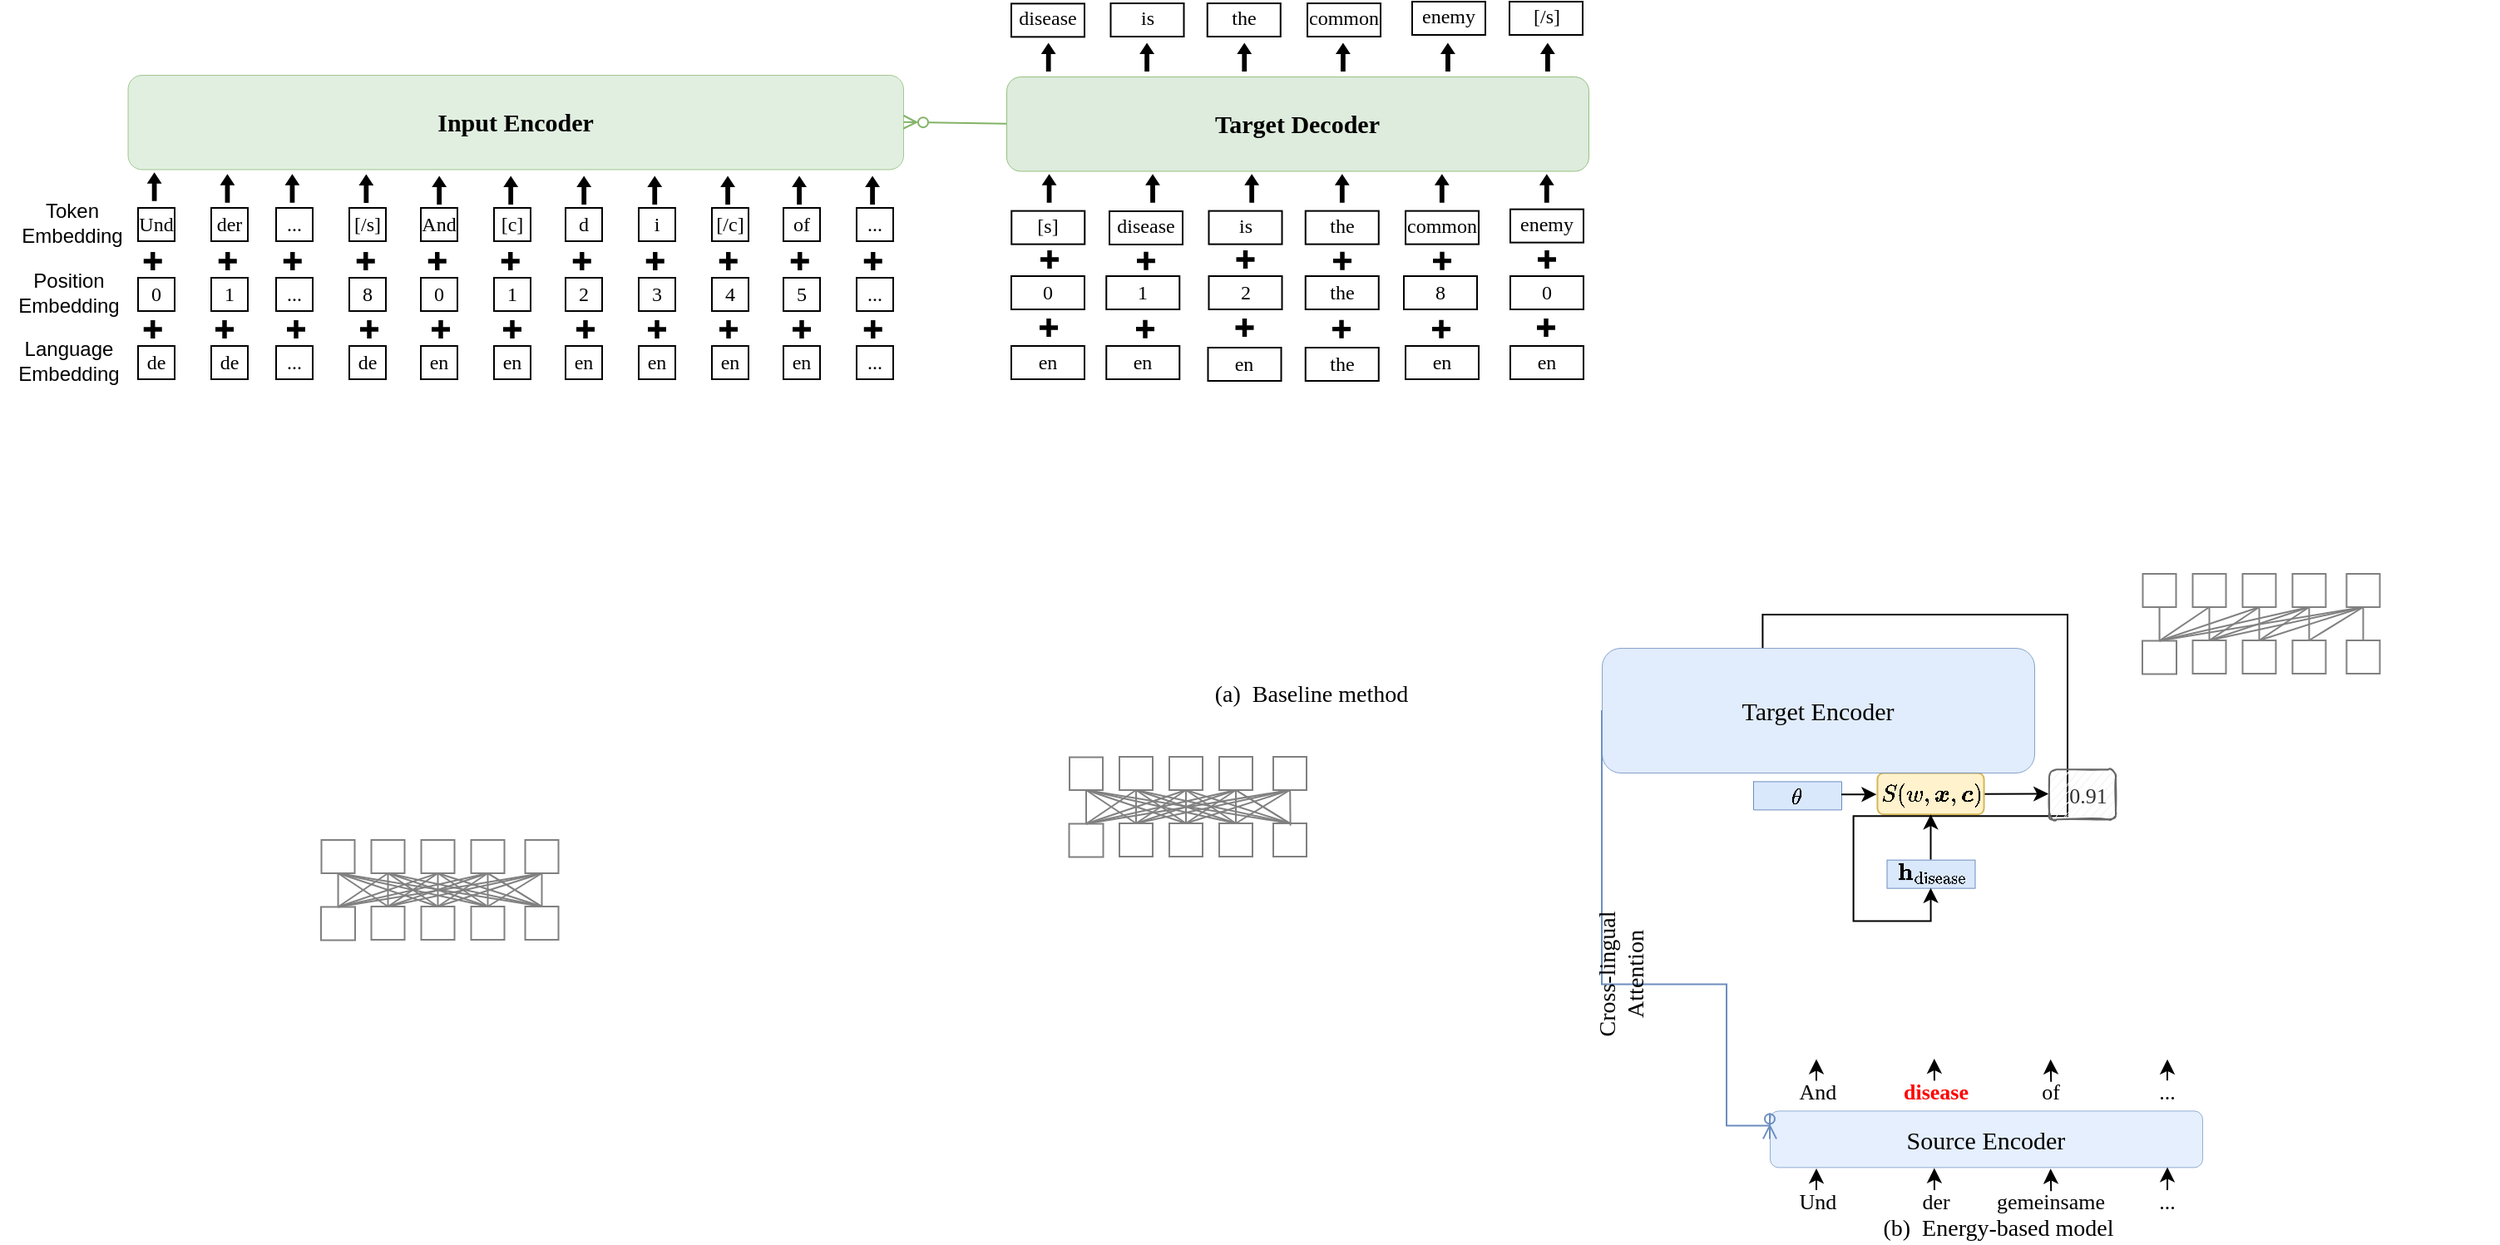 <mxfile version="22.1.3" type="github">
  <diagram id="ADD6Pf1-iYHw3PYcDzVL" name="第 1 页">
    <mxGraphModel dx="2778" dy="-457" grid="1" gridSize="10" guides="1" tooltips="1" connect="1" arrows="1" fold="1" page="1" pageScale="1" pageWidth="827" pageHeight="1169" math="1" shadow="0">
      <root>
        <mxCell id="0" />
        <mxCell id="1" parent="0" />
        <mxCell id="jL-DoHjZgoJ6Cv4gA63--163" value="" style="rounded=1;whiteSpace=wrap;html=1;strokeWidth=1;fillWeight=4;hachureGap=8;hachureAngle=45;sketch=0;fontFamily=Times New Roman;fontSize=14;shadow=0;glass=0;fillColor=#fff2cc;strokeColor=#d6b656;textOpacity=30;" parent="1" vertex="1">
          <mxGeometry x="-304.28" y="1729.72" width="64.06" height="24.95" as="geometry" />
        </mxCell>
        <mxCell id="jL-DoHjZgoJ6Cv4gA63--19" style="edgeStyle=orthogonalEdgeStyle;rounded=0;orthogonalLoop=1;jettySize=auto;html=1;exitX=0.5;exitY=0;exitDx=0;exitDy=0;entryX=0.5;entryY=1;entryDx=0;entryDy=0;strokeWidth=1;fontSize=18;fontFamily=Times New Roman;" parent="1" source="jL-DoHjZgoJ6Cv4gA63--20" edge="1">
          <mxGeometry relative="1" as="geometry">
            <mxPoint x="-272.25" y="1754.58" as="targetPoint" />
          </mxGeometry>
        </mxCell>
        <mxCell id="jL-DoHjZgoJ6Cv4gA63--20" value="" style="rounded=0;whiteSpace=wrap;html=1;fontSize=11;fillColor=#dae8fc;strokeColor=#6c8ebf;fontFamily=Times New Roman;strokeWidth=0.5;" parent="1" vertex="1">
          <mxGeometry x="-298.75" y="1781.83" width="53" height="17" as="geometry" />
        </mxCell>
        <mxCell id="jL-DoHjZgoJ6Cv4gA63--21" style="edgeStyle=orthogonalEdgeStyle;rounded=0;orthogonalLoop=1;jettySize=auto;html=1;entryX=0.5;entryY=1;entryDx=0;entryDy=0;strokeColor=#000000;strokeWidth=1;fontFamily=Times New Roman;fontSize=12;fontColor=#EA6B66;exitX=0.372;exitY=0;exitDx=0;exitDy=0;exitPerimeter=0;" parent="1" source="jL-DoHjZgoJ6Cv4gA63--114" target="jL-DoHjZgoJ6Cv4gA63--20" edge="1">
          <mxGeometry relative="1" as="geometry">
            <mxPoint x="-271.25" y="1819.58" as="sourcePoint" />
            <mxPoint x="-271.35" y="1795.584" as="targetPoint" />
          </mxGeometry>
        </mxCell>
        <mxCell id="jL-DoHjZgoJ6Cv4gA63--22" style="edgeStyle=orthogonalEdgeStyle;rounded=0;orthogonalLoop=1;jettySize=auto;html=1;strokeColor=#000000;strokeWidth=1;fontFamily=Times New Roman;fontSize=11;fontColor=#000000;entryX=-0.009;entryY=0.497;entryDx=0;entryDy=0;entryPerimeter=0;" parent="1" target="jL-DoHjZgoJ6Cv4gA63--24" edge="1">
          <mxGeometry relative="1" as="geometry">
            <mxPoint x="-239.764" y="1742.321" as="sourcePoint" />
            <mxPoint x="-210" y="1742.7" as="targetPoint" />
          </mxGeometry>
        </mxCell>
        <mxCell id="jL-DoHjZgoJ6Cv4gA63--24" value="0.91" style="text;html=1;align=center;verticalAlign=middle;resizable=0;points=[];autosize=1;fontSize=13;fontFamily=Times New Roman;spacingRight=-5;fillColor=#f5f5f5;fontColor=#333333;strokeColor=#666666;rounded=1;sketch=1;" parent="1" vertex="1">
          <mxGeometry x="-201" y="1727.68" width="40" height="30" as="geometry" />
        </mxCell>
        <mxCell id="jL-DoHjZgoJ6Cv4gA63--73" value="" style="group;fontFamily=Times New Roman;" parent="1" vertex="1" connectable="0">
          <mxGeometry x="-377" y="1917.52" width="260" height="75" as="geometry" />
        </mxCell>
        <mxCell id="jL-DoHjZgoJ6Cv4gA63--116" value="Source Encoder" style="rounded=1;whiteSpace=wrap;html=1;fontSize=15;fillColor=#dae8fc;strokeColor=#6c8ebf;strokeWidth=0.5;fillStyle=auto;fontFamily=Times New Roman;opacity=70;" parent="1" vertex="1">
          <mxGeometry x="-369" y="1932.7" width="260" height="34" as="geometry" />
        </mxCell>
        <mxCell id="jL-DoHjZgoJ6Cv4gA63--135" style="edgeStyle=orthogonalEdgeStyle;rounded=0;orthogonalLoop=1;jettySize=auto;html=1;exitX=0;exitY=0.5;exitDx=0;exitDy=0;entryX=0;entryY=0.5;entryDx=0;entryDy=0;fontFamily=Times New Roman;fontSize=10;fontColor=#000000;endArrow=ERzeroToMany;endFill=0;fillColor=#dae8fc;strokeColor=#6c8ebf;" parent="1" source="jL-DoHjZgoJ6Cv4gA63--114" target="jL-DoHjZgoJ6Cv4gA63--116" edge="1">
          <mxGeometry relative="1" as="geometry">
            <Array as="points">
              <mxPoint x="-395" y="1856.7" />
              <mxPoint x="-395" y="1941.7" />
            </Array>
          </mxGeometry>
        </mxCell>
        <mxCell id="jL-DoHjZgoJ6Cv4gA63--136" value="Cross-lingual&lt;br style=&quot;font-size: 14px;&quot;&gt;Attention" style="edgeLabel;html=1;align=center;verticalAlign=middle;resizable=0;points=[];fontSize=14;rotation=-90;labelBackgroundColor=none;fontFamily=Times New Roman;" parent="jL-DoHjZgoJ6Cv4gA63--135" vertex="1" connectable="0">
          <mxGeometry x="0.008" y="2" relative="1" as="geometry">
            <mxPoint x="-4" y="-3" as="offset" />
          </mxGeometry>
        </mxCell>
        <mxCell id="jL-DoHjZgoJ6Cv4gA63--137" value="&lt;font style=&quot;font-size: 13px;&quot;&gt;And&lt;/font&gt;" style="rounded=0;whiteSpace=wrap;html=1;fontFamily=Times New Roman;fontSize=13;strokeColor=none;spacingBottom=-10;spacing=-10;spacingTop=-10;fillColor=none;" parent="1" vertex="1">
          <mxGeometry x="-365" y="1914.7" width="50" height="12" as="geometry" />
        </mxCell>
        <mxCell id="jL-DoHjZgoJ6Cv4gA63--138" style="edgeStyle=orthogonalEdgeStyle;rounded=0;orthogonalLoop=1;jettySize=auto;html=1;entryX=0.365;entryY=0.995;entryDx=0;entryDy=0;entryPerimeter=0;fontFamily=Times New Roman;endArrow=classic;endFill=1;" parent="1" edge="1">
          <mxGeometry relative="1" as="geometry">
            <mxPoint x="-270" y="1921.7" as="sourcePoint" />
            <mxPoint x="-270.1" y="1901.46" as="targetPoint" />
          </mxGeometry>
        </mxCell>
        <mxCell id="jL-DoHjZgoJ6Cv4gA63--139" style="edgeStyle=orthogonalEdgeStyle;rounded=0;orthogonalLoop=1;jettySize=auto;html=1;entryX=0.634;entryY=1.003;entryDx=0;entryDy=0;entryPerimeter=0;exitX=0.502;exitY=0.053;exitDx=0;exitDy=0;exitPerimeter=0;fontFamily=Times New Roman;endArrow=classic;endFill=1;" parent="1" source="jL-DoHjZgoJ6Cv4gA63--142" edge="1">
          <mxGeometry relative="1" as="geometry">
            <mxPoint x="-200" y="1921.7" as="sourcePoint" />
            <mxPoint x="-200.16" y="1901.844" as="targetPoint" />
          </mxGeometry>
        </mxCell>
        <mxCell id="jL-DoHjZgoJ6Cv4gA63--140" style="edgeStyle=orthogonalEdgeStyle;rounded=0;orthogonalLoop=1;jettySize=auto;html=1;entryX=0.904;entryY=0.983;entryDx=0;entryDy=0;entryPerimeter=0;fontFamily=Times New Roman;endArrow=classic;endFill=1;" parent="1" edge="1">
          <mxGeometry relative="1" as="geometry">
            <mxPoint x="-130" y="1914.7" as="sourcePoint" />
            <mxPoint x="-129.96" y="1901.884" as="targetPoint" />
          </mxGeometry>
        </mxCell>
        <mxCell id="jL-DoHjZgoJ6Cv4gA63--141" value="&lt;font color=&quot;#ff0000&quot; style=&quot;font-size: 13px;&quot;&gt;disease&lt;/font&gt;" style="rounded=0;whiteSpace=wrap;html=1;fontFamily=Times New Roman;fontSize=13;strokeColor=none;spacingBottom=-10;spacing=-10;spacingTop=-10;fontStyle=1" parent="1" vertex="1">
          <mxGeometry x="-294.5" y="1914.7" width="50" height="12" as="geometry" />
        </mxCell>
        <mxCell id="jL-DoHjZgoJ6Cv4gA63--142" value="&lt;font style=&quot;font-size: 13px;&quot;&gt;of&lt;/font&gt;" style="rounded=0;whiteSpace=wrap;html=1;fontFamily=Times New Roman;fontSize=13;strokeColor=none;spacingBottom=-10;spacing=-10;spacingTop=-10;fillColor=none;" parent="1" vertex="1">
          <mxGeometry x="-225" y="1914.7" width="50" height="12" as="geometry" />
        </mxCell>
        <mxCell id="jL-DoHjZgoJ6Cv4gA63--143" style="edgeStyle=orthogonalEdgeStyle;rounded=0;orthogonalLoop=1;jettySize=auto;html=1;entryX=0.365;entryY=0.995;entryDx=0;entryDy=0;entryPerimeter=0;fontFamily=Times New Roman;endArrow=classic;endFill=1;" parent="1" edge="1">
          <mxGeometry relative="1" as="geometry">
            <mxPoint x="-341" y="1914.7" as="sourcePoint" />
            <mxPoint x="-341" y="1901.7" as="targetPoint" />
          </mxGeometry>
        </mxCell>
        <mxCell id="jL-DoHjZgoJ6Cv4gA63--144" value="&lt;font style=&quot;font-size: 13px;&quot;&gt;Und&lt;/font&gt;" style="rounded=0;whiteSpace=wrap;html=1;fontFamily=Times New Roman;fontSize=13;strokeColor=none;spacingBottom=-10;spacing=-10;spacingTop=-10;" parent="1" vertex="1">
          <mxGeometry x="-365" y="1980.52" width="50" height="12" as="geometry" />
        </mxCell>
        <mxCell id="jL-DoHjZgoJ6Cv4gA63--145" style="edgeStyle=orthogonalEdgeStyle;rounded=0;orthogonalLoop=1;jettySize=auto;html=1;entryX=0.365;entryY=0.995;entryDx=0;entryDy=0;entryPerimeter=0;fontFamily=Times New Roman;endArrow=classic;endFill=1;" parent="1" edge="1">
          <mxGeometry relative="1" as="geometry">
            <mxPoint x="-270" y="1987.52" as="sourcePoint" />
            <mxPoint x="-270.1" y="1967.28" as="targetPoint" />
          </mxGeometry>
        </mxCell>
        <mxCell id="jL-DoHjZgoJ6Cv4gA63--146" style="edgeStyle=orthogonalEdgeStyle;rounded=0;orthogonalLoop=1;jettySize=auto;html=1;entryX=0.634;entryY=1.003;entryDx=0;entryDy=0;entryPerimeter=0;exitX=0.502;exitY=0.053;exitDx=0;exitDy=0;exitPerimeter=0;fontFamily=Times New Roman;endArrow=classic;endFill=1;" parent="1" source="jL-DoHjZgoJ6Cv4gA63--149" edge="1">
          <mxGeometry relative="1" as="geometry">
            <mxPoint x="-200" y="1987.52" as="sourcePoint" />
            <mxPoint x="-200.16" y="1967.664" as="targetPoint" />
          </mxGeometry>
        </mxCell>
        <mxCell id="jL-DoHjZgoJ6Cv4gA63--147" style="edgeStyle=orthogonalEdgeStyle;rounded=0;orthogonalLoop=1;jettySize=auto;html=1;entryX=0.904;entryY=0.983;entryDx=0;entryDy=0;entryPerimeter=0;fontFamily=Times New Roman;endArrow=classic;endFill=1;" parent="1" edge="1">
          <mxGeometry relative="1" as="geometry">
            <mxPoint x="-130" y="1987.52" as="sourcePoint" />
            <mxPoint x="-129.96" y="1966.704" as="targetPoint" />
          </mxGeometry>
        </mxCell>
        <mxCell id="jL-DoHjZgoJ6Cv4gA63--148" value="&lt;font style=&quot;font-size: 13px;&quot;&gt;der&lt;/font&gt;" style="rounded=0;whiteSpace=wrap;html=1;fontFamily=Times New Roman;fontSize=13;strokeColor=none;spacingBottom=-10;spacing=-10;spacingTop=-10;fontColor=#000000;" parent="1" vertex="1">
          <mxGeometry x="-294.5" y="1980.52" width="50" height="12" as="geometry" />
        </mxCell>
        <mxCell id="jL-DoHjZgoJ6Cv4gA63--149" value="&lt;font style=&quot;font-size: 13px;&quot;&gt;gemeinsame&lt;/font&gt;" style="rounded=0;whiteSpace=wrap;html=1;fontFamily=Times New Roman;fontSize=13;strokeColor=none;spacingBottom=-10;spacing=-10;spacingTop=-10;fillColor=none;" parent="1" vertex="1">
          <mxGeometry x="-225" y="1980.52" width="50" height="12" as="geometry" />
        </mxCell>
        <mxCell id="jL-DoHjZgoJ6Cv4gA63--150" value="&lt;font style=&quot;font-size: 13px;&quot;&gt;...&lt;/font&gt;" style="rounded=0;whiteSpace=wrap;html=1;fontFamily=Times New Roman;fontSize=13;strokeColor=none;spacingBottom=-10;spacing=-10;spacingTop=-10;" parent="1" vertex="1">
          <mxGeometry x="-155" y="1980.52" width="50" height="12" as="geometry" />
        </mxCell>
        <mxCell id="jL-DoHjZgoJ6Cv4gA63--151" style="edgeStyle=orthogonalEdgeStyle;rounded=0;orthogonalLoop=1;jettySize=auto;html=1;entryX=0.365;entryY=0.995;entryDx=0;entryDy=0;entryPerimeter=0;fontFamily=Times New Roman;endArrow=classic;endFill=1;" parent="1" edge="1">
          <mxGeometry relative="1" as="geometry">
            <mxPoint x="-341" y="1980.52" as="sourcePoint" />
            <mxPoint x="-341" y="1967.52" as="targetPoint" />
          </mxGeometry>
        </mxCell>
        <mxCell id="jL-DoHjZgoJ6Cv4gA63--153" value="&lt;font style=&quot;font-size: 13px;&quot;&gt;...&lt;/font&gt;" style="rounded=0;whiteSpace=wrap;html=1;fontFamily=Times New Roman;fontSize=13;strokeColor=none;spacingBottom=-10;spacing=-10;spacingTop=-10;" parent="1" vertex="1">
          <mxGeometry x="-155" y="1914.7" width="50" height="12" as="geometry" />
        </mxCell>
        <mxCell id="jL-DoHjZgoJ6Cv4gA63--155" value="&lt;font style=&quot;font-size: 14px;&quot;&gt;(a)&amp;nbsp; Baseline method&lt;/font&gt;" style="rounded=0;whiteSpace=wrap;html=1;fontFamily=Times New Roman;fontSize=13;strokeColor=none;spacingBottom=-10;spacing=-10;spacingTop=-10;fontColor=#000000;" parent="1" vertex="1">
          <mxGeometry x="-707.5" y="1677.15" width="125" height="12" as="geometry" />
        </mxCell>
        <mxCell id="jL-DoHjZgoJ6Cv4gA63--156" value="&lt;font style=&quot;font-size: 14px;&quot;&gt;(b)&amp;nbsp; Energy-based model&lt;/font&gt;" style="rounded=0;whiteSpace=wrap;html=1;fontFamily=Times New Roman;fontSize=11;strokeColor=none;spacingBottom=-10;spacing=-10;spacingTop=-10;fontColor=#000000;" parent="1" vertex="1">
          <mxGeometry x="-294" y="1997.7" width="125" height="12" as="geometry" />
        </mxCell>
        <mxCell id="jL-DoHjZgoJ6Cv4gA63--157" value="&lt;font style=&quot;font-size: 14px;&quot;&gt;$$S(w,\boldsymbol{x},\boldsymbol{c})$$&lt;/font&gt;" style="text;html=1;align=center;verticalAlign=middle;resizable=0;points=[];autosize=1;strokeColor=none;fillColor=none;fontSize=11;fontFamily=Times New Roman;rounded=0;glass=0;spacingLeft=-90;spacingRight=-90;spacingTop=-5;spacingBottom=-5;fontStyle=1;fontColor=#000000;" parent="1" vertex="1">
          <mxGeometry x="-312.25" y="1732.68" width="80" height="20" as="geometry" />
        </mxCell>
        <mxCell id="jL-DoHjZgoJ6Cv4gA63--160" value="$$\mathbf{h}_\mathrm{disease}$$" style="text;html=1;align=center;verticalAlign=middle;resizable=0;points=[];autosize=1;strokeColor=none;fillColor=none;fontSize=14;fontFamily=Times New Roman;spacingLeft=-90;spacingBottom=-10;spacingRight=-90;spacingTop=-10;" parent="1" vertex="1">
          <mxGeometry x="-292" y="1784.83" width="40" height="10" as="geometry" />
        </mxCell>
        <mxCell id="jL-DoHjZgoJ6Cv4gA63--183" value="" style="shape=table;startSize=0;container=1;collapsible=0;childLayout=tableLayout;rounded=0;fillStyle=auto;strokeColor=#6c8ebf;strokeWidth=0.5;fontSize=11;fillColor=#dae8fc;fontFamily=Times New Roman;" parent="1" vertex="1">
          <mxGeometry x="-379" y="1734.7" width="53" height="17" as="geometry" />
        </mxCell>
        <mxCell id="jL-DoHjZgoJ6Cv4gA63--184" value="" style="shape=tableRow;horizontal=0;startSize=0;swimlaneHead=0;swimlaneBody=0;top=0;left=0;bottom=0;right=0;collapsible=0;dropTarget=0;fillColor=none;points=[[0,0.5],[1,0.5]];portConstraint=eastwest;rounded=0;fillStyle=auto;strokeColor=#000000;strokeWidth=1;fontSize=11;fontFamily=Times New Roman;" parent="jL-DoHjZgoJ6Cv4gA63--183" vertex="1">
          <mxGeometry width="53" height="17" as="geometry" />
        </mxCell>
        <mxCell id="jL-DoHjZgoJ6Cv4gA63--185" value="&lt;font style=&quot;font-size: 11px;&quot;&gt;&lt;br&gt;&lt;/font&gt;" style="shape=partialRectangle;html=1;whiteSpace=wrap;connectable=0;overflow=hidden;fillColor=none;top=0;left=0;bottom=0;right=0;pointerEvents=1;rounded=0;fillStyle=auto;strokeColor=#000000;strokeWidth=1;fontSize=11;fontFamily=Times New Roman;" parent="jL-DoHjZgoJ6Cv4gA63--184" vertex="1">
          <mxGeometry width="53" height="17" as="geometry">
            <mxRectangle width="53" height="17" as="alternateBounds" />
          </mxGeometry>
        </mxCell>
        <mxCell id="jL-DoHjZgoJ6Cv4gA63--192" value="$$\theta$$" style="text;html=1;align=center;verticalAlign=middle;resizable=0;points=[];autosize=1;strokeColor=none;fillColor=none;fontSize=13;fontFamily=Times New Roman;spacingLeft=-90;spacingBottom=-10;spacingRight=-90;spacingTop=-10;" parent="1" vertex="1">
          <mxGeometry x="-353" y="1738.68" width="-110" height="10" as="geometry" />
        </mxCell>
        <mxCell id="jL-DoHjZgoJ6Cv4gA63--199" style="edgeStyle=orthogonalEdgeStyle;rounded=0;orthogonalLoop=1;jettySize=auto;html=1;entryX=-0.008;entryY=0.5;entryDx=0;entryDy=0;strokeColor=#000000;strokeWidth=1;fontFamily=Times New Roman;fontSize=12;fontColor=#EA6B66;entryPerimeter=0;" parent="1" target="jL-DoHjZgoJ6Cv4gA63--163" edge="1">
          <mxGeometry relative="1" as="geometry">
            <mxPoint x="-326" y="1742.634" as="sourcePoint" />
            <mxPoint x="-302.5" y="1742.63" as="targetPoint" />
          </mxGeometry>
        </mxCell>
        <mxCell id="jL-DoHjZgoJ6Cv4gA63--114" value="Target Encoder" style="rounded=1;whiteSpace=wrap;html=1;fontSize=15;fillColor=#dae8fc;strokeColor=#6c8ebf;strokeWidth=0.5;fillStyle=auto;fontFamily=Times New Roman;opacity=80;sketch=0;" parent="1" vertex="1">
          <mxGeometry x="-470" y="1654.5" width="260" height="75" as="geometry" />
        </mxCell>
        <mxCell id="jL-DoHjZgoJ6Cv4gA63--133" style="rounded=0;orthogonalLoop=1;jettySize=auto;html=1;entryX=1;entryY=0.5;entryDx=0;entryDy=0;fontFamily=Times New Roman;fontSize=10;fontColor=#000000;endArrow=ERzeroToMany;endFill=0;fillColor=#d5e8d4;strokeColor=#82b366;exitX=0;exitY=0.5;exitDx=0;exitDy=0;" parent="1" source="jL-DoHjZgoJ6Cv4gA63--70" target="jL-DoHjZgoJ6Cv4gA63--115" edge="1">
          <mxGeometry relative="1" as="geometry">
            <mxPoint x="-950" y="1400" as="sourcePoint" />
          </mxGeometry>
        </mxCell>
        <mxCell id="lNjEDPmtAGZLamaPp14r-15" value="" style="rounded=0;whiteSpace=wrap;html=1;fontFamily=Times New Roman;fontSize=2;strokeColor=#808080;rotation=-90;container=0;" vertex="1" parent="1">
          <mxGeometry x="-790" y="1760" width="20" height="20.5" as="geometry" />
        </mxCell>
        <mxCell id="lNjEDPmtAGZLamaPp14r-16" style="edgeStyle=none;rounded=0;orthogonalLoop=1;jettySize=auto;html=1;exitX=1;exitY=0.5;exitDx=0;exitDy=0;fontFamily=Times New Roman;fontSize=2;endArrow=none;endFill=0;strokeColor=#808080;" edge="1" parent="1" source="lNjEDPmtAGZLamaPp14r-17">
          <mxGeometry relative="1" as="geometry">
            <mxPoint x="-720" y="1740" as="targetPoint" />
          </mxGeometry>
        </mxCell>
        <mxCell id="lNjEDPmtAGZLamaPp14r-17" value="" style="rounded=0;whiteSpace=wrap;html=1;fontFamily=Times New Roman;fontSize=2;strokeColor=#808080;rotation=-90;container=0;" vertex="1" parent="1">
          <mxGeometry x="-760" y="1760" width="20" height="20" as="geometry" />
        </mxCell>
        <mxCell id="lNjEDPmtAGZLamaPp14r-18" value="" style="rounded=0;whiteSpace=wrap;html=1;fontFamily=Times New Roman;fontSize=2;strokeColor=#808080;rotation=-90;container=0;" vertex="1" parent="1">
          <mxGeometry x="-730" y="1760" width="20" height="20" as="geometry" />
        </mxCell>
        <mxCell id="lNjEDPmtAGZLamaPp14r-19" value="" style="rounded=0;whiteSpace=wrap;html=1;fontFamily=Times New Roman;fontSize=2;strokeColor=#808080;rotation=-90;container=0;" vertex="1" parent="1">
          <mxGeometry x="-700" y="1760" width="20" height="20" as="geometry" />
        </mxCell>
        <mxCell id="lNjEDPmtAGZLamaPp14r-20" value="" style="rounded=0;whiteSpace=wrap;html=1;fontFamily=Times New Roman;fontSize=2;strokeColor=#808080;rotation=-90;container=0;" vertex="1" parent="1">
          <mxGeometry x="-789.87" y="1720.13" width="19.75" height="20" as="geometry" />
        </mxCell>
        <mxCell id="lNjEDPmtAGZLamaPp14r-21" style="edgeStyle=orthogonalEdgeStyle;rounded=0;orthogonalLoop=1;jettySize=auto;html=1;entryX=0;entryY=0.5;entryDx=0;entryDy=0;fontFamily=Times New Roman;fontSize=2;endArrow=none;endFill=0;strokeColor=#808080;" edge="1" parent="1" source="lNjEDPmtAGZLamaPp14r-15" target="lNjEDPmtAGZLamaPp14r-20">
          <mxGeometry relative="1" as="geometry" />
        </mxCell>
        <mxCell id="lNjEDPmtAGZLamaPp14r-22" style="edgeStyle=none;rounded=0;orthogonalLoop=1;jettySize=auto;html=1;exitX=1;exitY=0.5;exitDx=0;exitDy=0;entryX=0;entryY=0.5;entryDx=0;entryDy=0;fontFamily=Times New Roman;fontSize=2;endArrow=none;endFill=0;strokeColor=#808080;" edge="1" parent="1" source="lNjEDPmtAGZLamaPp14r-17" target="lNjEDPmtAGZLamaPp14r-20">
          <mxGeometry relative="1" as="geometry" />
        </mxCell>
        <mxCell id="lNjEDPmtAGZLamaPp14r-23" style="edgeStyle=none;rounded=0;orthogonalLoop=1;jettySize=auto;html=1;exitX=1;exitY=0.5;exitDx=0;exitDy=0;entryX=0;entryY=0.5;entryDx=0;entryDy=0;fontFamily=Times New Roman;fontSize=2;endArrow=none;endFill=0;strokeColor=#808080;" edge="1" parent="1" source="lNjEDPmtAGZLamaPp14r-18" target="lNjEDPmtAGZLamaPp14r-20">
          <mxGeometry relative="1" as="geometry" />
        </mxCell>
        <mxCell id="lNjEDPmtAGZLamaPp14r-24" style="edgeStyle=none;rounded=0;orthogonalLoop=1;jettySize=auto;html=1;exitX=1;exitY=0.5;exitDx=0;exitDy=0;entryX=0;entryY=0.5;entryDx=0;entryDy=0;fontFamily=Times New Roman;fontSize=2;endArrow=none;endFill=0;strokeColor=#808080;" edge="1" parent="1" source="lNjEDPmtAGZLamaPp14r-19" target="lNjEDPmtAGZLamaPp14r-20">
          <mxGeometry relative="1" as="geometry" />
        </mxCell>
        <mxCell id="lNjEDPmtAGZLamaPp14r-25" value="" style="rounded=0;whiteSpace=wrap;html=1;fontFamily=Times New Roman;fontSize=2;strokeColor=#808080;rotation=-90;container=0;" vertex="1" parent="1">
          <mxGeometry x="-760" y="1720" width="20" height="20" as="geometry" />
        </mxCell>
        <mxCell id="lNjEDPmtAGZLamaPp14r-26" style="edgeStyle=none;rounded=0;orthogonalLoop=1;jettySize=auto;html=1;entryX=0;entryY=0.5;entryDx=0;entryDy=0;fontFamily=Times New Roman;fontSize=2;endArrow=none;endFill=0;exitX=1;exitY=0.5;exitDx=0;exitDy=0;strokeColor=#808080;" edge="1" parent="1" source="lNjEDPmtAGZLamaPp14r-15" target="lNjEDPmtAGZLamaPp14r-25">
          <mxGeometry relative="1" as="geometry" />
        </mxCell>
        <mxCell id="lNjEDPmtAGZLamaPp14r-27" style="edgeStyle=none;rounded=0;orthogonalLoop=1;jettySize=auto;html=1;exitX=1;exitY=0.5;exitDx=0;exitDy=0;entryX=0;entryY=0.5;entryDx=0;entryDy=0;fontFamily=Times New Roman;fontSize=2;endArrow=none;endFill=0;strokeColor=#808080;" edge="1" parent="1" source="lNjEDPmtAGZLamaPp14r-17" target="lNjEDPmtAGZLamaPp14r-25">
          <mxGeometry relative="1" as="geometry" />
        </mxCell>
        <mxCell id="lNjEDPmtAGZLamaPp14r-28" style="edgeStyle=none;rounded=0;orthogonalLoop=1;jettySize=auto;html=1;exitX=1;exitY=0.5;exitDx=0;exitDy=0;entryX=0;entryY=0.5;entryDx=0;entryDy=0;fontFamily=Times New Roman;fontSize=2;endArrow=none;endFill=0;strokeColor=#808080;" edge="1" parent="1" source="lNjEDPmtAGZLamaPp14r-18" target="lNjEDPmtAGZLamaPp14r-25">
          <mxGeometry relative="1" as="geometry" />
        </mxCell>
        <mxCell id="lNjEDPmtAGZLamaPp14r-29" style="edgeStyle=none;rounded=0;orthogonalLoop=1;jettySize=auto;html=1;exitX=1;exitY=0.5;exitDx=0;exitDy=0;entryX=0;entryY=0.5;entryDx=0;entryDy=0;fontFamily=Times New Roman;fontSize=2;endArrow=none;endFill=0;strokeColor=#808080;" edge="1" parent="1" source="lNjEDPmtAGZLamaPp14r-19" target="lNjEDPmtAGZLamaPp14r-25">
          <mxGeometry relative="1" as="geometry" />
        </mxCell>
        <mxCell id="lNjEDPmtAGZLamaPp14r-30" value="" style="rounded=0;whiteSpace=wrap;html=1;fontFamily=Times New Roman;fontSize=2;strokeColor=#808080;rotation=-90;container=0;" vertex="1" parent="1">
          <mxGeometry x="-730" y="1720" width="20" height="20" as="geometry" />
        </mxCell>
        <mxCell id="lNjEDPmtAGZLamaPp14r-31" style="edgeStyle=none;rounded=0;orthogonalLoop=1;jettySize=auto;html=1;entryX=0;entryY=0.5;entryDx=0;entryDy=0;fontFamily=Times New Roman;fontSize=2;endArrow=none;endFill=0;exitX=1;exitY=0.5;exitDx=0;exitDy=0;strokeColor=#808080;" edge="1" parent="1" source="lNjEDPmtAGZLamaPp14r-15" target="lNjEDPmtAGZLamaPp14r-30">
          <mxGeometry relative="1" as="geometry" />
        </mxCell>
        <mxCell id="lNjEDPmtAGZLamaPp14r-32" style="edgeStyle=none;rounded=0;orthogonalLoop=1;jettySize=auto;html=1;exitX=1;exitY=0.5;exitDx=0;exitDy=0;entryX=0;entryY=0.5;entryDx=0;entryDy=0;fontFamily=Times New Roman;fontSize=2;endArrow=none;endFill=0;strokeColor=#808080;" edge="1" parent="1" source="lNjEDPmtAGZLamaPp14r-18" target="lNjEDPmtAGZLamaPp14r-30">
          <mxGeometry relative="1" as="geometry" />
        </mxCell>
        <mxCell id="lNjEDPmtAGZLamaPp14r-33" style="edgeStyle=none;rounded=0;orthogonalLoop=1;jettySize=auto;html=1;exitX=1;exitY=0.5;exitDx=0;exitDy=0;entryX=0;entryY=0.5;entryDx=0;entryDy=0;fontFamily=Times New Roman;fontSize=2;endArrow=none;endFill=0;strokeColor=#808080;" edge="1" parent="1" source="lNjEDPmtAGZLamaPp14r-19" target="lNjEDPmtAGZLamaPp14r-30">
          <mxGeometry relative="1" as="geometry" />
        </mxCell>
        <mxCell id="lNjEDPmtAGZLamaPp14r-34" value="" style="rounded=0;whiteSpace=wrap;html=1;fontFamily=Times New Roman;fontSize=2;strokeColor=#808080;rotation=-90;container=0;" vertex="1" parent="1">
          <mxGeometry x="-700" y="1720" width="20" height="20" as="geometry" />
        </mxCell>
        <mxCell id="lNjEDPmtAGZLamaPp14r-35" style="edgeStyle=none;rounded=0;orthogonalLoop=1;jettySize=auto;html=1;entryX=0;entryY=0.5;entryDx=0;entryDy=0;fontFamily=Times New Roman;fontSize=2;endArrow=none;endFill=0;exitX=1;exitY=0.5;exitDx=0;exitDy=0;strokeColor=#808080;" edge="1" parent="1" source="lNjEDPmtAGZLamaPp14r-15" target="lNjEDPmtAGZLamaPp14r-34">
          <mxGeometry relative="1" as="geometry" />
        </mxCell>
        <mxCell id="lNjEDPmtAGZLamaPp14r-36" style="edgeStyle=none;rounded=0;orthogonalLoop=1;jettySize=auto;html=1;exitX=1;exitY=0.5;exitDx=0;exitDy=0;entryX=0;entryY=0.5;entryDx=0;entryDy=0;fontFamily=Times New Roman;fontSize=2;endArrow=none;endFill=0;strokeColor=#808080;" edge="1" parent="1" source="lNjEDPmtAGZLamaPp14r-17" target="lNjEDPmtAGZLamaPp14r-34">
          <mxGeometry relative="1" as="geometry" />
        </mxCell>
        <mxCell id="lNjEDPmtAGZLamaPp14r-37" style="edgeStyle=none;rounded=0;orthogonalLoop=1;jettySize=auto;html=1;exitX=1;exitY=0.5;exitDx=0;exitDy=0;entryX=0;entryY=0.5;entryDx=0;entryDy=0;fontFamily=Times New Roman;fontSize=2;endArrow=none;endFill=0;strokeColor=#808080;" edge="1" parent="1" source="lNjEDPmtAGZLamaPp14r-18" target="lNjEDPmtAGZLamaPp14r-34">
          <mxGeometry relative="1" as="geometry" />
        </mxCell>
        <mxCell id="lNjEDPmtAGZLamaPp14r-38" style="edgeStyle=none;rounded=0;orthogonalLoop=1;jettySize=auto;html=1;exitX=1;exitY=0.5;exitDx=0;exitDy=0;entryX=0;entryY=0.5;entryDx=0;entryDy=0;fontFamily=Times New Roman;fontSize=2;endArrow=none;endFill=0;strokeColor=#808080;" edge="1" parent="1" source="lNjEDPmtAGZLamaPp14r-19" target="lNjEDPmtAGZLamaPp14r-34">
          <mxGeometry relative="1" as="geometry" />
        </mxCell>
        <mxCell id="lNjEDPmtAGZLamaPp14r-39" style="edgeStyle=none;rounded=0;orthogonalLoop=1;jettySize=auto;html=1;entryX=1;entryY=0.5;entryDx=0;entryDy=0;fontFamily=Times New Roman;fontSize=2;endArrow=none;endFill=0;strokeColor=#808080;" edge="1" parent="1" source="lNjEDPmtAGZLamaPp14r-15" target="lNjEDPmtAGZLamaPp14r-15">
          <mxGeometry relative="1" as="geometry" />
        </mxCell>
        <mxCell id="lNjEDPmtAGZLamaPp14r-40" style="edgeStyle=none;rounded=0;orthogonalLoop=1;jettySize=auto;html=1;exitX=0;exitY=0.5;exitDx=0;exitDy=0;entryX=1;entryY=0.5;entryDx=0;entryDy=0;strokeColor=#808080;fontSize=1;fontColor=#999999;endArrow=none;endFill=0;fontFamily=Times New Roman;" edge="1" parent="1" source="lNjEDPmtAGZLamaPp14r-44" target="lNjEDPmtAGZLamaPp14r-19">
          <mxGeometry relative="1" as="geometry" />
        </mxCell>
        <mxCell id="lNjEDPmtAGZLamaPp14r-41" style="edgeStyle=none;rounded=0;orthogonalLoop=1;jettySize=auto;html=1;exitX=0;exitY=0.5;exitDx=0;exitDy=0;entryX=1;entryY=0.5;entryDx=0;entryDy=0;strokeColor=#808080;fontSize=1;fontColor=#999999;endArrow=none;endFill=0;fontFamily=Times New Roman;" edge="1" parent="1" source="lNjEDPmtAGZLamaPp14r-44" target="lNjEDPmtAGZLamaPp14r-18">
          <mxGeometry relative="1" as="geometry" />
        </mxCell>
        <mxCell id="lNjEDPmtAGZLamaPp14r-42" style="edgeStyle=none;rounded=0;orthogonalLoop=1;jettySize=auto;html=1;entryX=1;entryY=0.5;entryDx=0;entryDy=0;strokeColor=#808080;fontSize=1;fontColor=#999999;endArrow=none;endFill=0;exitX=0;exitY=0.5;exitDx=0;exitDy=0;fontFamily=Times New Roman;" edge="1" parent="1" source="lNjEDPmtAGZLamaPp14r-44" target="lNjEDPmtAGZLamaPp14r-17">
          <mxGeometry relative="1" as="geometry" />
        </mxCell>
        <mxCell id="lNjEDPmtAGZLamaPp14r-43" style="edgeStyle=none;rounded=0;orthogonalLoop=1;jettySize=auto;html=1;entryX=1;entryY=0.5;entryDx=0;entryDy=0;strokeColor=#808080;fontSize=1;fontColor=#999999;endArrow=none;endFill=0;exitX=0;exitY=0.5;exitDx=0;exitDy=0;fontFamily=Times New Roman;" edge="1" parent="1" source="lNjEDPmtAGZLamaPp14r-44" target="lNjEDPmtAGZLamaPp14r-15">
          <mxGeometry relative="1" as="geometry" />
        </mxCell>
        <mxCell id="lNjEDPmtAGZLamaPp14r-44" value="" style="rounded=0;whiteSpace=wrap;html=1;fontFamily=Times New Roman;fontSize=2;strokeColor=#808080;rotation=-90;container=0;" vertex="1" parent="1">
          <mxGeometry x="-667.5" y="1720" width="20" height="20" as="geometry" />
        </mxCell>
        <mxCell id="lNjEDPmtAGZLamaPp14r-45" value="" style="rounded=0;whiteSpace=wrap;html=1;fontFamily=Times New Roman;fontSize=2;strokeColor=#808080;rotation=-90;container=0;" vertex="1" parent="1">
          <mxGeometry x="-667.5" y="1760" width="20" height="20" as="geometry" />
        </mxCell>
        <mxCell id="lNjEDPmtAGZLamaPp14r-46" style="rounded=0;orthogonalLoop=1;jettySize=auto;html=1;strokeColor=#808080;fontSize=1;fontColor=#999999;entryX=1;entryY=0.5;entryDx=0;entryDy=0;exitX=0;exitY=0.5;exitDx=0;exitDy=0;endArrow=none;endFill=0;fontFamily=Times New Roman;" edge="1" parent="1" source="lNjEDPmtAGZLamaPp14r-34" target="lNjEDPmtAGZLamaPp14r-45">
          <mxGeometry relative="1" as="geometry">
            <mxPoint x="-663" y="1758" as="targetPoint" />
          </mxGeometry>
        </mxCell>
        <mxCell id="lNjEDPmtAGZLamaPp14r-47" style="edgeStyle=none;rounded=0;orthogonalLoop=1;jettySize=auto;html=1;entryX=1;entryY=0.5;entryDx=0;entryDy=0;strokeColor=#808080;fontSize=1;fontColor=#999999;endArrow=none;endFill=0;exitX=0;exitY=0.5;exitDx=0;exitDy=0;fontFamily=Times New Roman;" edge="1" parent="1" source="lNjEDPmtAGZLamaPp14r-20" target="lNjEDPmtAGZLamaPp14r-45">
          <mxGeometry relative="1" as="geometry">
            <mxPoint x="-753" y="1718" as="sourcePoint" />
          </mxGeometry>
        </mxCell>
        <mxCell id="lNjEDPmtAGZLamaPp14r-48" style="edgeStyle=none;rounded=0;orthogonalLoop=1;jettySize=auto;html=1;entryX=1;entryY=0.5;entryDx=0;entryDy=0;strokeColor=#808080;fontSize=1;fontColor=#999999;endArrow=none;endFill=0;exitX=0;exitY=0.5;exitDx=0;exitDy=0;fontFamily=Times New Roman;" edge="1" parent="1" source="lNjEDPmtAGZLamaPp14r-25" target="lNjEDPmtAGZLamaPp14r-45">
          <mxGeometry relative="1" as="geometry" />
        </mxCell>
        <mxCell id="lNjEDPmtAGZLamaPp14r-49" style="edgeStyle=none;rounded=0;orthogonalLoop=1;jettySize=auto;html=1;entryX=1;entryY=0.5;entryDx=0;entryDy=0;strokeColor=#808080;fontSize=1;fontColor=#999999;endArrow=none;endFill=0;exitX=0;exitY=0.5;exitDx=0;exitDy=0;fontFamily=Times New Roman;" edge="1" parent="1" source="lNjEDPmtAGZLamaPp14r-30" target="lNjEDPmtAGZLamaPp14r-45">
          <mxGeometry relative="1" as="geometry" />
        </mxCell>
        <mxCell id="lNjEDPmtAGZLamaPp14r-50" style="edgeStyle=none;rounded=0;orthogonalLoop=1;jettySize=auto;html=1;entryX=0.93;entryY=0.515;entryDx=0;entryDy=0;entryPerimeter=0;strokeColor=#808080;fontSize=1;fontColor=#999999;endArrow=none;endFill=0;fontFamily=Times New Roman;" edge="1" parent="1" source="lNjEDPmtAGZLamaPp14r-44" target="lNjEDPmtAGZLamaPp14r-45">
          <mxGeometry relative="1" as="geometry" />
        </mxCell>
        <mxCell id="lNjEDPmtAGZLamaPp14r-51" style="edgeStyle=none;rounded=0;orthogonalLoop=1;jettySize=auto;html=1;entryX=1;entryY=0.5;entryDx=0;entryDy=0;strokeColor=#808080;fontSize=1;fontColor=#999999;endArrow=none;endFill=0;exitX=0;exitY=0.5;exitDx=0;exitDy=0;fontFamily=Times New Roman;" edge="1" parent="1" source="lNjEDPmtAGZLamaPp14r-34" target="lNjEDPmtAGZLamaPp14r-45">
          <mxGeometry relative="1" as="geometry" />
        </mxCell>
        <mxCell id="lNjEDPmtAGZLamaPp14r-78" value="&lt;font style=&quot;font-size: 12px;&quot;&gt;Und&lt;/font&gt;" style="rounded=0;whiteSpace=wrap;html=1;fontFamily=Times New Roman;fontSize=2;strokeColor=#000000;rotation=0;container=0;" vertex="1" parent="1">
          <mxGeometry x="-1350" y="1390" width="22" height="20" as="geometry" />
        </mxCell>
        <mxCell id="lNjEDPmtAGZLamaPp14r-79" value="&lt;font style=&quot;font-size: 12px;&quot;&gt;der&lt;/font&gt;" style="rounded=0;whiteSpace=wrap;html=1;fontFamily=Times New Roman;fontSize=2;strokeColor=#000000;rotation=0;container=0;" vertex="1" parent="1">
          <mxGeometry x="-1306" y="1390" width="22" height="20" as="geometry" />
        </mxCell>
        <mxCell id="lNjEDPmtAGZLamaPp14r-81" value="&lt;font style=&quot;font-size: 12px;&quot;&gt;[/s]&lt;/font&gt;" style="rounded=0;whiteSpace=wrap;html=1;fontFamily=Times New Roman;fontSize=2;strokeColor=#000000;rotation=0;container=0;" vertex="1" parent="1">
          <mxGeometry x="-1223" y="1390" width="22" height="20" as="geometry" />
        </mxCell>
        <mxCell id="lNjEDPmtAGZLamaPp14r-86" value="&lt;font style=&quot;font-size: 12px;&quot;&gt;And&lt;/font&gt;" style="rounded=0;whiteSpace=wrap;html=1;fontFamily=Times New Roman;fontSize=2;strokeColor=#000000;rotation=0;container=0;" vertex="1" parent="1">
          <mxGeometry x="-1180" y="1390" width="22" height="20" as="geometry" />
        </mxCell>
        <mxCell id="lNjEDPmtAGZLamaPp14r-87" value="&lt;font style=&quot;font-size: 12px;&quot;&gt;[c]&lt;br&gt;&lt;/font&gt;" style="rounded=0;whiteSpace=wrap;html=1;fontFamily=Times New Roman;fontSize=2;strokeColor=#000000;rotation=0;container=0;" vertex="1" parent="1">
          <mxGeometry x="-1136" y="1390" width="22" height="20" as="geometry" />
        </mxCell>
        <mxCell id="lNjEDPmtAGZLamaPp14r-88" value="&lt;font style=&quot;font-size: 12px;&quot;&gt;[/c]&lt;/font&gt;" style="rounded=0;whiteSpace=wrap;html=1;fontFamily=Times New Roman;fontSize=2;strokeColor=#000000;rotation=0;container=0;" vertex="1" parent="1">
          <mxGeometry x="-1005" y="1390" width="22" height="20" as="geometry" />
        </mxCell>
        <mxCell id="lNjEDPmtAGZLamaPp14r-89" value="&lt;font style=&quot;font-size: 12px;&quot;&gt;d&lt;/font&gt;" style="rounded=0;whiteSpace=wrap;html=1;fontFamily=Times New Roman;fontSize=2;strokeColor=#000000;rotation=0;container=0;" vertex="1" parent="1">
          <mxGeometry x="-1093" y="1390" width="22" height="20" as="geometry" />
        </mxCell>
        <mxCell id="lNjEDPmtAGZLamaPp14r-90" value="&lt;font style=&quot;font-size: 12px;&quot;&gt;i&lt;br&gt;&lt;/font&gt;" style="rounded=0;whiteSpace=wrap;html=1;fontFamily=Times New Roman;fontSize=2;strokeColor=#000000;rotation=0;container=0;" vertex="1" parent="1">
          <mxGeometry x="-1049" y="1390" width="22" height="20" as="geometry" />
        </mxCell>
        <mxCell id="lNjEDPmtAGZLamaPp14r-91" value="&lt;font style=&quot;font-size: 12px;&quot;&gt;of&lt;br&gt;&lt;/font&gt;" style="rounded=0;whiteSpace=wrap;html=1;fontFamily=Times New Roman;fontSize=2;strokeColor=#000000;rotation=0;container=0;" vertex="1" parent="1">
          <mxGeometry x="-962" y="1390" width="22" height="20" as="geometry" />
        </mxCell>
        <mxCell id="lNjEDPmtAGZLamaPp14r-92" value="&lt;font style=&quot;font-size: 12px;&quot;&gt;...&lt;/font&gt;" style="rounded=0;whiteSpace=wrap;html=1;fontFamily=Times New Roman;fontSize=2;strokeColor=#000000;rotation=0;container=0;" vertex="1" parent="1">
          <mxGeometry x="-1267" y="1390" width="22" height="20" as="geometry" />
        </mxCell>
        <mxCell id="lNjEDPmtAGZLamaPp14r-93" value="&lt;font style=&quot;font-size: 12px;&quot;&gt;...&lt;br&gt;&lt;/font&gt;" style="rounded=0;whiteSpace=wrap;html=1;fontFamily=Times New Roman;fontSize=2;strokeColor=#000000;rotation=0;container=0;" vertex="1" parent="1">
          <mxGeometry x="-918" y="1390" width="22" height="20" as="geometry" />
        </mxCell>
        <mxCell id="lNjEDPmtAGZLamaPp14r-94" value="&lt;span style=&quot;font-size: 12px;&quot;&gt;0&lt;/span&gt;" style="rounded=0;whiteSpace=wrap;html=1;fontFamily=Times New Roman;fontSize=2;strokeColor=#000000;rotation=0;container=0;" vertex="1" parent="1">
          <mxGeometry x="-1350" y="1432" width="22" height="20" as="geometry" />
        </mxCell>
        <mxCell id="lNjEDPmtAGZLamaPp14r-95" value="&lt;font style=&quot;font-size: 12px;&quot;&gt;1&lt;/font&gt;" style="rounded=0;whiteSpace=wrap;html=1;fontFamily=Times New Roman;fontSize=2;strokeColor=#000000;rotation=0;container=0;" vertex="1" parent="1">
          <mxGeometry x="-1306" y="1432" width="22" height="20" as="geometry" />
        </mxCell>
        <mxCell id="lNjEDPmtAGZLamaPp14r-97" value="&lt;font style=&quot;font-size: 12px;&quot;&gt;8&lt;/font&gt;" style="rounded=0;whiteSpace=wrap;html=1;fontFamily=Times New Roman;fontSize=2;strokeColor=#000000;rotation=0;container=0;" vertex="1" parent="1">
          <mxGeometry x="-1223" y="1432" width="22" height="20" as="geometry" />
        </mxCell>
        <mxCell id="lNjEDPmtAGZLamaPp14r-98" value="&lt;font style=&quot;font-size: 12px;&quot;&gt;0&lt;/font&gt;" style="rounded=0;whiteSpace=wrap;html=1;fontFamily=Times New Roman;fontSize=2;strokeColor=#000000;rotation=0;container=0;" vertex="1" parent="1">
          <mxGeometry x="-1180" y="1432" width="22" height="20" as="geometry" />
        </mxCell>
        <mxCell id="lNjEDPmtAGZLamaPp14r-99" value="&lt;font style=&quot;font-size: 12px;&quot;&gt;1&lt;/font&gt;" style="rounded=0;whiteSpace=wrap;html=1;fontFamily=Times New Roman;fontSize=2;strokeColor=#000000;rotation=0;container=0;" vertex="1" parent="1">
          <mxGeometry x="-1136" y="1432" width="22" height="20" as="geometry" />
        </mxCell>
        <mxCell id="lNjEDPmtAGZLamaPp14r-100" value="&lt;font style=&quot;font-size: 12px;&quot;&gt;4&lt;/font&gt;" style="rounded=0;whiteSpace=wrap;html=1;fontFamily=Times New Roman;fontSize=2;strokeColor=#000000;rotation=0;container=0;" vertex="1" parent="1">
          <mxGeometry x="-1005" y="1432" width="22" height="20" as="geometry" />
        </mxCell>
        <mxCell id="lNjEDPmtAGZLamaPp14r-101" value="&lt;font style=&quot;font-size: 12px;&quot;&gt;2&lt;/font&gt;" style="rounded=0;whiteSpace=wrap;html=1;fontFamily=Times New Roman;fontSize=2;strokeColor=#000000;rotation=0;container=0;" vertex="1" parent="1">
          <mxGeometry x="-1093" y="1432" width="22" height="20" as="geometry" />
        </mxCell>
        <mxCell id="lNjEDPmtAGZLamaPp14r-102" value="&lt;font style=&quot;font-size: 12px;&quot;&gt;3&lt;br&gt;&lt;/font&gt;" style="rounded=0;whiteSpace=wrap;html=1;fontFamily=Times New Roman;fontSize=2;strokeColor=#000000;rotation=0;container=0;" vertex="1" parent="1">
          <mxGeometry x="-1049" y="1432" width="22" height="20" as="geometry" />
        </mxCell>
        <mxCell id="lNjEDPmtAGZLamaPp14r-103" value="&lt;font style=&quot;font-size: 12px;&quot;&gt;5&lt;br&gt;&lt;/font&gt;" style="rounded=0;whiteSpace=wrap;html=1;fontFamily=Times New Roman;fontSize=2;strokeColor=#000000;rotation=0;container=0;" vertex="1" parent="1">
          <mxGeometry x="-962" y="1432" width="22" height="20" as="geometry" />
        </mxCell>
        <mxCell id="lNjEDPmtAGZLamaPp14r-104" value="&lt;font style=&quot;font-size: 12px;&quot;&gt;...&lt;/font&gt;" style="rounded=0;whiteSpace=wrap;html=1;fontFamily=Times New Roman;fontSize=2;strokeColor=#000000;rotation=0;container=0;" vertex="1" parent="1">
          <mxGeometry x="-1267" y="1432" width="22" height="20" as="geometry" />
        </mxCell>
        <mxCell id="lNjEDPmtAGZLamaPp14r-105" value="&lt;font style=&quot;font-size: 12px;&quot;&gt;...&lt;br&gt;&lt;/font&gt;" style="rounded=0;whiteSpace=wrap;html=1;fontFamily=Times New Roman;fontSize=2;strokeColor=#000000;rotation=0;container=0;" vertex="1" parent="1">
          <mxGeometry x="-918" y="1432" width="22" height="20" as="geometry" />
        </mxCell>
        <mxCell id="lNjEDPmtAGZLamaPp14r-106" value="&lt;span style=&quot;font-size: 12px;&quot;&gt;de&lt;/span&gt;" style="rounded=0;whiteSpace=wrap;html=1;fontFamily=Times New Roman;fontSize=2;strokeColor=#000000;rotation=0;container=0;" vertex="1" parent="1">
          <mxGeometry x="-1350" y="1473" width="22" height="20" as="geometry" />
        </mxCell>
        <mxCell id="lNjEDPmtAGZLamaPp14r-107" value="&lt;font style=&quot;font-size: 12px;&quot;&gt;de&lt;/font&gt;" style="rounded=0;whiteSpace=wrap;html=1;fontFamily=Times New Roman;fontSize=2;strokeColor=#000000;rotation=0;container=0;" vertex="1" parent="1">
          <mxGeometry x="-1306" y="1473" width="22" height="20" as="geometry" />
        </mxCell>
        <mxCell id="lNjEDPmtAGZLamaPp14r-109" value="&lt;font style=&quot;font-size: 12px;&quot;&gt;de&lt;/font&gt;" style="rounded=0;whiteSpace=wrap;html=1;fontFamily=Times New Roman;fontSize=2;strokeColor=#000000;rotation=0;container=0;" vertex="1" parent="1">
          <mxGeometry x="-1223" y="1473" width="22" height="20" as="geometry" />
        </mxCell>
        <mxCell id="lNjEDPmtAGZLamaPp14r-110" value="&lt;font style=&quot;font-size: 12px;&quot;&gt;en&lt;/font&gt;" style="rounded=0;whiteSpace=wrap;html=1;fontFamily=Times New Roman;fontSize=2;strokeColor=#000000;rotation=0;container=0;" vertex="1" parent="1">
          <mxGeometry x="-1180" y="1473" width="22" height="20" as="geometry" />
        </mxCell>
        <mxCell id="lNjEDPmtAGZLamaPp14r-111" value="&lt;font style=&quot;font-size: 12px;&quot;&gt;en&lt;/font&gt;" style="rounded=0;whiteSpace=wrap;html=1;fontFamily=Times New Roman;fontSize=2;strokeColor=#000000;rotation=0;container=0;" vertex="1" parent="1">
          <mxGeometry x="-1136" y="1473" width="22" height="20" as="geometry" />
        </mxCell>
        <mxCell id="lNjEDPmtAGZLamaPp14r-112" value="&lt;font style=&quot;font-size: 12px;&quot;&gt;en&lt;/font&gt;" style="rounded=0;whiteSpace=wrap;html=1;fontFamily=Times New Roman;fontSize=2;strokeColor=#000000;rotation=0;container=0;" vertex="1" parent="1">
          <mxGeometry x="-1005" y="1473" width="22" height="20" as="geometry" />
        </mxCell>
        <mxCell id="lNjEDPmtAGZLamaPp14r-113" value="&lt;font style=&quot;font-size: 12px;&quot;&gt;en&lt;/font&gt;" style="rounded=0;whiteSpace=wrap;html=1;fontFamily=Times New Roman;fontSize=2;strokeColor=#000000;rotation=0;container=0;" vertex="1" parent="1">
          <mxGeometry x="-1093" y="1473" width="22" height="20" as="geometry" />
        </mxCell>
        <mxCell id="lNjEDPmtAGZLamaPp14r-114" value="&lt;font style=&quot;font-size: 12px;&quot;&gt;en&lt;br&gt;&lt;/font&gt;" style="rounded=0;whiteSpace=wrap;html=1;fontFamily=Times New Roman;fontSize=2;strokeColor=#000000;rotation=0;container=0;" vertex="1" parent="1">
          <mxGeometry x="-1049" y="1473" width="22" height="20" as="geometry" />
        </mxCell>
        <mxCell id="lNjEDPmtAGZLamaPp14r-115" value="&lt;font style=&quot;font-size: 12px;&quot;&gt;en&lt;br&gt;&lt;/font&gt;" style="rounded=0;whiteSpace=wrap;html=1;fontFamily=Times New Roman;fontSize=2;strokeColor=#000000;rotation=0;container=0;" vertex="1" parent="1">
          <mxGeometry x="-962" y="1473" width="22" height="20" as="geometry" />
        </mxCell>
        <mxCell id="lNjEDPmtAGZLamaPp14r-116" value="&lt;span style=&quot;font-size: 12px;&quot;&gt;...&lt;/span&gt;" style="rounded=0;whiteSpace=wrap;html=1;fontFamily=Times New Roman;fontSize=2;strokeColor=#000000;rotation=0;container=0;" vertex="1" parent="1">
          <mxGeometry x="-1267" y="1473" width="22" height="20" as="geometry" />
        </mxCell>
        <mxCell id="lNjEDPmtAGZLamaPp14r-117" value="&lt;font style=&quot;font-size: 12px;&quot;&gt;...&lt;br&gt;&lt;/font&gt;" style="rounded=0;whiteSpace=wrap;html=1;fontFamily=Times New Roman;fontSize=2;strokeColor=#000000;rotation=0;container=0;" vertex="1" parent="1">
          <mxGeometry x="-918" y="1473" width="22" height="20" as="geometry" />
        </mxCell>
        <mxCell id="lNjEDPmtAGZLamaPp14r-8" value="" style="group" vertex="1" connectable="0" parent="1">
          <mxGeometry x="-1240" y="1770" width="142.75" height="60.25" as="geometry" />
        </mxCell>
        <mxCell id="jL-DoHjZgoJ6Cv4gA63--76" value="" style="group;rotation=-90;fontFamily=Times New Roman;" parent="lNjEDPmtAGZLamaPp14r-8" vertex="1" connectable="0">
          <mxGeometry x="25.25" y="-25" width="60" height="110.5" as="geometry" />
        </mxCell>
        <mxCell id="jL-DoHjZgoJ6Cv4gA63--77" value="" style="rounded=0;whiteSpace=wrap;html=1;fontFamily=Times New Roman;fontSize=2;strokeColor=#808080;rotation=-90;" parent="jL-DoHjZgoJ6Cv4gA63--76" vertex="1">
          <mxGeometry x="-25" y="65" width="20" height="20.5" as="geometry" />
        </mxCell>
        <mxCell id="jL-DoHjZgoJ6Cv4gA63--78" style="edgeStyle=none;rounded=0;orthogonalLoop=1;jettySize=auto;html=1;exitX=1;exitY=0.5;exitDx=0;exitDy=0;fontFamily=Times New Roman;fontSize=2;endArrow=none;endFill=0;strokeColor=#808080;" parent="jL-DoHjZgoJ6Cv4gA63--76" source="jL-DoHjZgoJ6Cv4gA63--79" edge="1">
          <mxGeometry relative="1" as="geometry">
            <mxPoint x="45" y="45" as="targetPoint" />
          </mxGeometry>
        </mxCell>
        <mxCell id="jL-DoHjZgoJ6Cv4gA63--79" value="" style="rounded=0;whiteSpace=wrap;html=1;fontFamily=Times New Roman;fontSize=2;strokeColor=#808080;rotation=-90;" parent="jL-DoHjZgoJ6Cv4gA63--76" vertex="1">
          <mxGeometry x="5" y="65" width="20" height="20" as="geometry" />
        </mxCell>
        <mxCell id="jL-DoHjZgoJ6Cv4gA63--80" value="" style="rounded=0;whiteSpace=wrap;html=1;fontFamily=Times New Roman;fontSize=2;strokeColor=#808080;rotation=-90;" parent="jL-DoHjZgoJ6Cv4gA63--76" vertex="1">
          <mxGeometry x="35" y="65" width="20" height="20" as="geometry" />
        </mxCell>
        <mxCell id="jL-DoHjZgoJ6Cv4gA63--81" value="" style="rounded=0;whiteSpace=wrap;html=1;fontFamily=Times New Roman;fontSize=2;strokeColor=#808080;rotation=-90;" parent="jL-DoHjZgoJ6Cv4gA63--76" vertex="1">
          <mxGeometry x="65" y="65" width="20" height="20" as="geometry" />
        </mxCell>
        <mxCell id="jL-DoHjZgoJ6Cv4gA63--82" value="" style="rounded=0;whiteSpace=wrap;html=1;fontFamily=Times New Roman;fontSize=2;strokeColor=#808080;rotation=-90;" parent="jL-DoHjZgoJ6Cv4gA63--76" vertex="1">
          <mxGeometry x="-25" y="25" width="20" height="20" as="geometry" />
        </mxCell>
        <mxCell id="jL-DoHjZgoJ6Cv4gA63--83" style="edgeStyle=orthogonalEdgeStyle;rounded=0;orthogonalLoop=1;jettySize=auto;html=1;entryX=0;entryY=0.5;entryDx=0;entryDy=0;fontFamily=Times New Roman;fontSize=2;endArrow=none;endFill=0;strokeColor=#808080;" parent="jL-DoHjZgoJ6Cv4gA63--76" source="jL-DoHjZgoJ6Cv4gA63--77" target="jL-DoHjZgoJ6Cv4gA63--82" edge="1">
          <mxGeometry relative="1" as="geometry" />
        </mxCell>
        <mxCell id="jL-DoHjZgoJ6Cv4gA63--84" style="edgeStyle=none;rounded=0;orthogonalLoop=1;jettySize=auto;html=1;exitX=1;exitY=0.5;exitDx=0;exitDy=0;entryX=0;entryY=0.5;entryDx=0;entryDy=0;fontFamily=Times New Roman;fontSize=2;endArrow=none;endFill=0;strokeColor=#808080;" parent="jL-DoHjZgoJ6Cv4gA63--76" source="jL-DoHjZgoJ6Cv4gA63--79" target="jL-DoHjZgoJ6Cv4gA63--82" edge="1">
          <mxGeometry relative="1" as="geometry" />
        </mxCell>
        <mxCell id="jL-DoHjZgoJ6Cv4gA63--85" style="edgeStyle=none;rounded=0;orthogonalLoop=1;jettySize=auto;html=1;exitX=1;exitY=0.5;exitDx=0;exitDy=0;entryX=0;entryY=0.5;entryDx=0;entryDy=0;fontFamily=Times New Roman;fontSize=2;endArrow=none;endFill=0;strokeColor=#808080;" parent="jL-DoHjZgoJ6Cv4gA63--76" source="jL-DoHjZgoJ6Cv4gA63--80" target="jL-DoHjZgoJ6Cv4gA63--82" edge="1">
          <mxGeometry relative="1" as="geometry" />
        </mxCell>
        <mxCell id="jL-DoHjZgoJ6Cv4gA63--86" style="edgeStyle=none;rounded=0;orthogonalLoop=1;jettySize=auto;html=1;exitX=1;exitY=0.5;exitDx=0;exitDy=0;entryX=0;entryY=0.5;entryDx=0;entryDy=0;fontFamily=Times New Roman;fontSize=2;endArrow=none;endFill=0;strokeColor=#808080;" parent="jL-DoHjZgoJ6Cv4gA63--76" source="jL-DoHjZgoJ6Cv4gA63--81" target="jL-DoHjZgoJ6Cv4gA63--82" edge="1">
          <mxGeometry relative="1" as="geometry" />
        </mxCell>
        <mxCell id="jL-DoHjZgoJ6Cv4gA63--87" value="" style="rounded=0;whiteSpace=wrap;html=1;fontFamily=Times New Roman;fontSize=2;strokeColor=#808080;rotation=-90;" parent="jL-DoHjZgoJ6Cv4gA63--76" vertex="1">
          <mxGeometry x="5" y="25" width="20" height="20" as="geometry" />
        </mxCell>
        <mxCell id="jL-DoHjZgoJ6Cv4gA63--88" style="edgeStyle=none;rounded=0;orthogonalLoop=1;jettySize=auto;html=1;entryX=0;entryY=0.5;entryDx=0;entryDy=0;fontFamily=Times New Roman;fontSize=2;endArrow=none;endFill=0;exitX=1;exitY=0.5;exitDx=0;exitDy=0;strokeColor=#808080;" parent="jL-DoHjZgoJ6Cv4gA63--76" source="jL-DoHjZgoJ6Cv4gA63--77" target="jL-DoHjZgoJ6Cv4gA63--87" edge="1">
          <mxGeometry relative="1" as="geometry" />
        </mxCell>
        <mxCell id="jL-DoHjZgoJ6Cv4gA63--89" style="edgeStyle=none;rounded=0;orthogonalLoop=1;jettySize=auto;html=1;exitX=1;exitY=0.5;exitDx=0;exitDy=0;entryX=0;entryY=0.5;entryDx=0;entryDy=0;fontFamily=Times New Roman;fontSize=2;endArrow=none;endFill=0;strokeColor=#808080;" parent="jL-DoHjZgoJ6Cv4gA63--76" source="jL-DoHjZgoJ6Cv4gA63--79" target="jL-DoHjZgoJ6Cv4gA63--87" edge="1">
          <mxGeometry relative="1" as="geometry" />
        </mxCell>
        <mxCell id="jL-DoHjZgoJ6Cv4gA63--90" style="edgeStyle=none;rounded=0;orthogonalLoop=1;jettySize=auto;html=1;exitX=1;exitY=0.5;exitDx=0;exitDy=0;entryX=0;entryY=0.5;entryDx=0;entryDy=0;fontFamily=Times New Roman;fontSize=2;endArrow=none;endFill=0;strokeColor=#808080;" parent="jL-DoHjZgoJ6Cv4gA63--76" source="jL-DoHjZgoJ6Cv4gA63--80" target="jL-DoHjZgoJ6Cv4gA63--87" edge="1">
          <mxGeometry relative="1" as="geometry" />
        </mxCell>
        <mxCell id="jL-DoHjZgoJ6Cv4gA63--91" style="edgeStyle=none;rounded=0;orthogonalLoop=1;jettySize=auto;html=1;exitX=1;exitY=0.5;exitDx=0;exitDy=0;entryX=0;entryY=0.5;entryDx=0;entryDy=0;fontFamily=Times New Roman;fontSize=2;endArrow=none;endFill=0;strokeColor=#808080;" parent="jL-DoHjZgoJ6Cv4gA63--76" source="jL-DoHjZgoJ6Cv4gA63--81" target="jL-DoHjZgoJ6Cv4gA63--87" edge="1">
          <mxGeometry relative="1" as="geometry" />
        </mxCell>
        <mxCell id="jL-DoHjZgoJ6Cv4gA63--92" value="" style="rounded=0;whiteSpace=wrap;html=1;fontFamily=Times New Roman;fontSize=2;strokeColor=#808080;rotation=-90;" parent="jL-DoHjZgoJ6Cv4gA63--76" vertex="1">
          <mxGeometry x="35" y="25" width="20" height="20" as="geometry" />
        </mxCell>
        <mxCell id="jL-DoHjZgoJ6Cv4gA63--93" style="edgeStyle=none;rounded=0;orthogonalLoop=1;jettySize=auto;html=1;entryX=0;entryY=0.5;entryDx=0;entryDy=0;fontFamily=Times New Roman;fontSize=2;endArrow=none;endFill=0;exitX=1;exitY=0.5;exitDx=0;exitDy=0;strokeColor=#808080;" parent="jL-DoHjZgoJ6Cv4gA63--76" source="jL-DoHjZgoJ6Cv4gA63--77" target="jL-DoHjZgoJ6Cv4gA63--92" edge="1">
          <mxGeometry relative="1" as="geometry" />
        </mxCell>
        <mxCell id="jL-DoHjZgoJ6Cv4gA63--94" style="edgeStyle=none;rounded=0;orthogonalLoop=1;jettySize=auto;html=1;exitX=1;exitY=0.5;exitDx=0;exitDy=0;entryX=0;entryY=0.5;entryDx=0;entryDy=0;fontFamily=Times New Roman;fontSize=2;endArrow=none;endFill=0;strokeColor=#808080;" parent="jL-DoHjZgoJ6Cv4gA63--76" source="jL-DoHjZgoJ6Cv4gA63--80" target="jL-DoHjZgoJ6Cv4gA63--92" edge="1">
          <mxGeometry relative="1" as="geometry" />
        </mxCell>
        <mxCell id="jL-DoHjZgoJ6Cv4gA63--95" style="edgeStyle=none;rounded=0;orthogonalLoop=1;jettySize=auto;html=1;exitX=1;exitY=0.5;exitDx=0;exitDy=0;entryX=0;entryY=0.5;entryDx=0;entryDy=0;fontFamily=Times New Roman;fontSize=2;endArrow=none;endFill=0;strokeColor=#808080;" parent="jL-DoHjZgoJ6Cv4gA63--76" source="jL-DoHjZgoJ6Cv4gA63--81" target="jL-DoHjZgoJ6Cv4gA63--92" edge="1">
          <mxGeometry relative="1" as="geometry" />
        </mxCell>
        <mxCell id="jL-DoHjZgoJ6Cv4gA63--96" value="" style="rounded=0;whiteSpace=wrap;html=1;fontFamily=Times New Roman;fontSize=2;strokeColor=#808080;rotation=-90;" parent="jL-DoHjZgoJ6Cv4gA63--76" vertex="1">
          <mxGeometry x="65" y="25" width="20" height="20" as="geometry" />
        </mxCell>
        <mxCell id="jL-DoHjZgoJ6Cv4gA63--97" style="edgeStyle=none;rounded=0;orthogonalLoop=1;jettySize=auto;html=1;entryX=0;entryY=0.5;entryDx=0;entryDy=0;fontFamily=Times New Roman;fontSize=2;endArrow=none;endFill=0;exitX=1;exitY=0.5;exitDx=0;exitDy=0;strokeColor=#808080;" parent="jL-DoHjZgoJ6Cv4gA63--76" source="jL-DoHjZgoJ6Cv4gA63--77" target="jL-DoHjZgoJ6Cv4gA63--96" edge="1">
          <mxGeometry relative="1" as="geometry" />
        </mxCell>
        <mxCell id="jL-DoHjZgoJ6Cv4gA63--98" style="edgeStyle=none;rounded=0;orthogonalLoop=1;jettySize=auto;html=1;exitX=1;exitY=0.5;exitDx=0;exitDy=0;entryX=0;entryY=0.5;entryDx=0;entryDy=0;fontFamily=Times New Roman;fontSize=2;endArrow=none;endFill=0;strokeColor=#808080;" parent="jL-DoHjZgoJ6Cv4gA63--76" source="jL-DoHjZgoJ6Cv4gA63--79" target="jL-DoHjZgoJ6Cv4gA63--96" edge="1">
          <mxGeometry relative="1" as="geometry" />
        </mxCell>
        <mxCell id="jL-DoHjZgoJ6Cv4gA63--99" style="edgeStyle=none;rounded=0;orthogonalLoop=1;jettySize=auto;html=1;exitX=1;exitY=0.5;exitDx=0;exitDy=0;entryX=0;entryY=0.5;entryDx=0;entryDy=0;fontFamily=Times New Roman;fontSize=2;endArrow=none;endFill=0;strokeColor=#808080;" parent="jL-DoHjZgoJ6Cv4gA63--76" source="jL-DoHjZgoJ6Cv4gA63--80" target="jL-DoHjZgoJ6Cv4gA63--96" edge="1">
          <mxGeometry relative="1" as="geometry" />
        </mxCell>
        <mxCell id="jL-DoHjZgoJ6Cv4gA63--100" style="edgeStyle=none;rounded=0;orthogonalLoop=1;jettySize=auto;html=1;exitX=1;exitY=0.5;exitDx=0;exitDy=0;entryX=0;entryY=0.5;entryDx=0;entryDy=0;fontFamily=Times New Roman;fontSize=2;endArrow=none;endFill=0;strokeColor=#808080;" parent="jL-DoHjZgoJ6Cv4gA63--76" source="jL-DoHjZgoJ6Cv4gA63--81" target="jL-DoHjZgoJ6Cv4gA63--96" edge="1">
          <mxGeometry relative="1" as="geometry" />
        </mxCell>
        <mxCell id="jL-DoHjZgoJ6Cv4gA63--101" style="edgeStyle=none;rounded=0;orthogonalLoop=1;jettySize=auto;html=1;entryX=1;entryY=0.5;entryDx=0;entryDy=0;fontFamily=Times New Roman;fontSize=2;endArrow=none;endFill=0;strokeColor=#808080;" parent="jL-DoHjZgoJ6Cv4gA63--76" source="jL-DoHjZgoJ6Cv4gA63--77" target="jL-DoHjZgoJ6Cv4gA63--77" edge="1">
          <mxGeometry relative="1" as="geometry" />
        </mxCell>
        <mxCell id="jL-DoHjZgoJ6Cv4gA63--102" style="edgeStyle=none;rounded=0;orthogonalLoop=1;jettySize=auto;html=1;exitX=0;exitY=0.5;exitDx=0;exitDy=0;entryX=1;entryY=0.5;entryDx=0;entryDy=0;strokeColor=#808080;fontSize=1;fontColor=#999999;endArrow=none;endFill=0;fontFamily=Times New Roman;" parent="lNjEDPmtAGZLamaPp14r-8" source="jL-DoHjZgoJ6Cv4gA63--106" target="jL-DoHjZgoJ6Cv4gA63--81" edge="1">
          <mxGeometry relative="1" as="geometry" />
        </mxCell>
        <mxCell id="jL-DoHjZgoJ6Cv4gA63--103" style="edgeStyle=none;rounded=0;orthogonalLoop=1;jettySize=auto;html=1;exitX=0;exitY=0.5;exitDx=0;exitDy=0;entryX=1;entryY=0.5;entryDx=0;entryDy=0;strokeColor=#808080;fontSize=1;fontColor=#999999;endArrow=none;endFill=0;fontFamily=Times New Roman;" parent="lNjEDPmtAGZLamaPp14r-8" source="jL-DoHjZgoJ6Cv4gA63--106" target="jL-DoHjZgoJ6Cv4gA63--80" edge="1">
          <mxGeometry relative="1" as="geometry" />
        </mxCell>
        <mxCell id="jL-DoHjZgoJ6Cv4gA63--104" style="edgeStyle=none;rounded=0;orthogonalLoop=1;jettySize=auto;html=1;entryX=1;entryY=0.5;entryDx=0;entryDy=0;strokeColor=#808080;fontSize=1;fontColor=#999999;endArrow=none;endFill=0;exitX=0;exitY=0.5;exitDx=0;exitDy=0;fontFamily=Times New Roman;" parent="lNjEDPmtAGZLamaPp14r-8" source="jL-DoHjZgoJ6Cv4gA63--106" target="jL-DoHjZgoJ6Cv4gA63--79" edge="1">
          <mxGeometry relative="1" as="geometry" />
        </mxCell>
        <mxCell id="jL-DoHjZgoJ6Cv4gA63--105" style="edgeStyle=none;rounded=0;orthogonalLoop=1;jettySize=auto;html=1;entryX=1;entryY=0.5;entryDx=0;entryDy=0;strokeColor=#808080;fontSize=1;fontColor=#999999;endArrow=none;endFill=0;exitX=0;exitY=0.5;exitDx=0;exitDy=0;fontFamily=Times New Roman;" parent="lNjEDPmtAGZLamaPp14r-8" source="jL-DoHjZgoJ6Cv4gA63--106" target="jL-DoHjZgoJ6Cv4gA63--77" edge="1">
          <mxGeometry relative="1" as="geometry" />
        </mxCell>
        <mxCell id="jL-DoHjZgoJ6Cv4gA63--106" value="" style="rounded=0;whiteSpace=wrap;html=1;fontFamily=Times New Roman;fontSize=2;strokeColor=#808080;rotation=-90;" parent="lNjEDPmtAGZLamaPp14r-8" vertex="1">
          <mxGeometry x="122.75" width="20" height="20" as="geometry" />
        </mxCell>
        <mxCell id="jL-DoHjZgoJ6Cv4gA63--107" value="" style="rounded=0;whiteSpace=wrap;html=1;fontFamily=Times New Roman;fontSize=2;strokeColor=#808080;rotation=-90;" parent="lNjEDPmtAGZLamaPp14r-8" vertex="1">
          <mxGeometry x="122.75" y="40" width="20" height="20" as="geometry" />
        </mxCell>
        <mxCell id="jL-DoHjZgoJ6Cv4gA63--108" style="rounded=0;orthogonalLoop=1;jettySize=auto;html=1;strokeColor=#808080;fontSize=1;fontColor=#999999;entryX=1;entryY=0.5;entryDx=0;entryDy=0;exitX=0;exitY=0.5;exitDx=0;exitDy=0;endArrow=none;endFill=0;fontFamily=Times New Roman;" parent="lNjEDPmtAGZLamaPp14r-8" source="jL-DoHjZgoJ6Cv4gA63--96" target="jL-DoHjZgoJ6Cv4gA63--107" edge="1">
          <mxGeometry relative="1" as="geometry">
            <mxPoint x="127.25" y="38" as="targetPoint" />
          </mxGeometry>
        </mxCell>
        <mxCell id="jL-DoHjZgoJ6Cv4gA63--109" style="edgeStyle=none;rounded=0;orthogonalLoop=1;jettySize=auto;html=1;entryX=1;entryY=0.5;entryDx=0;entryDy=0;strokeColor=#808080;fontSize=1;fontColor=#999999;endArrow=none;endFill=0;exitX=0;exitY=0.5;exitDx=0;exitDy=0;fontFamily=Times New Roman;" parent="lNjEDPmtAGZLamaPp14r-8" source="jL-DoHjZgoJ6Cv4gA63--82" target="jL-DoHjZgoJ6Cv4gA63--107" edge="1">
          <mxGeometry relative="1" as="geometry">
            <mxPoint x="37.25" y="-2" as="sourcePoint" />
          </mxGeometry>
        </mxCell>
        <mxCell id="jL-DoHjZgoJ6Cv4gA63--110" style="edgeStyle=none;rounded=0;orthogonalLoop=1;jettySize=auto;html=1;entryX=1;entryY=0.5;entryDx=0;entryDy=0;strokeColor=#808080;fontSize=1;fontColor=#999999;endArrow=none;endFill=0;exitX=0;exitY=0.5;exitDx=0;exitDy=0;fontFamily=Times New Roman;" parent="lNjEDPmtAGZLamaPp14r-8" source="jL-DoHjZgoJ6Cv4gA63--87" target="jL-DoHjZgoJ6Cv4gA63--107" edge="1">
          <mxGeometry relative="1" as="geometry" />
        </mxCell>
        <mxCell id="jL-DoHjZgoJ6Cv4gA63--111" style="edgeStyle=none;rounded=0;orthogonalLoop=1;jettySize=auto;html=1;entryX=1;entryY=0.5;entryDx=0;entryDy=0;strokeColor=#808080;fontSize=1;fontColor=#999999;endArrow=none;endFill=0;exitX=0;exitY=0.5;exitDx=0;exitDy=0;fontFamily=Times New Roman;" parent="lNjEDPmtAGZLamaPp14r-8" source="jL-DoHjZgoJ6Cv4gA63--92" target="jL-DoHjZgoJ6Cv4gA63--107" edge="1">
          <mxGeometry relative="1" as="geometry" />
        </mxCell>
        <mxCell id="jL-DoHjZgoJ6Cv4gA63--112" style="edgeStyle=none;rounded=0;orthogonalLoop=1;jettySize=auto;html=1;entryX=1;entryY=0.5;entryDx=0;entryDy=0;strokeColor=#808080;fontSize=1;fontColor=#999999;endArrow=none;endFill=0;fontFamily=Times New Roman;" parent="lNjEDPmtAGZLamaPp14r-8" source="jL-DoHjZgoJ6Cv4gA63--106" target="jL-DoHjZgoJ6Cv4gA63--107" edge="1">
          <mxGeometry relative="1" as="geometry" />
        </mxCell>
        <mxCell id="jL-DoHjZgoJ6Cv4gA63--113" style="edgeStyle=none;rounded=0;orthogonalLoop=1;jettySize=auto;html=1;entryX=1;entryY=0.5;entryDx=0;entryDy=0;strokeColor=#808080;fontSize=1;fontColor=#999999;endArrow=none;endFill=0;exitX=0;exitY=0.5;exitDx=0;exitDy=0;fontFamily=Times New Roman;" parent="lNjEDPmtAGZLamaPp14r-8" source="jL-DoHjZgoJ6Cv4gA63--96" target="jL-DoHjZgoJ6Cv4gA63--107" edge="1">
          <mxGeometry relative="1" as="geometry" />
        </mxCell>
        <mxCell id="jL-DoHjZgoJ6Cv4gA63--115" value="&lt;b&gt;Input Encoder&lt;/b&gt;" style="rounded=1;whiteSpace=wrap;html=1;fontSize=15;fillColor=#d5e8d4;strokeColor=#82b366;strokeWidth=0.5;fillStyle=auto;fontFamily=Times New Roman;opacity=70;" parent="1" vertex="1">
          <mxGeometry x="-1356.25" y="1310" width="466.25" height="56.75" as="geometry" />
        </mxCell>
        <mxCell id="lNjEDPmtAGZLamaPp14r-9" value="" style="group" vertex="1" connectable="0" parent="1">
          <mxGeometry x="-145" y="1610" width="213.5" height="65.37" as="geometry" />
        </mxCell>
        <mxCell id="aoJKawos1cx4XAkxpYck-33" value="" style="rounded=0;whiteSpace=wrap;html=1;fontFamily=Times New Roman;fontSize=2;strokeColor=#808080;rotation=-90;container=0;" parent="lNjEDPmtAGZLamaPp14r-9" vertex="1">
          <mxGeometry x="122.75" width="20" height="20" as="geometry" />
        </mxCell>
        <mxCell id="aoJKawos1cx4XAkxpYck-34" value="" style="rounded=0;whiteSpace=wrap;html=1;fontFamily=Times New Roman;fontSize=2;strokeColor=#808080;rotation=-90;container=0;" parent="lNjEDPmtAGZLamaPp14r-9" vertex="1">
          <mxGeometry x="122.75" y="40" width="20" height="20" as="geometry" />
        </mxCell>
        <mxCell id="aoJKawos1cx4XAkxpYck-39" style="edgeStyle=none;rounded=0;orthogonalLoop=1;jettySize=auto;html=1;strokeColor=#808080;fontSize=1;fontColor=#999999;endArrow=none;endFill=0;fontFamily=Times New Roman;entryX=1;entryY=0.5;entryDx=0;entryDy=0;" parent="lNjEDPmtAGZLamaPp14r-9" source="aoJKawos1cx4XAkxpYck-33" target="aoJKawos1cx4XAkxpYck-34" edge="1">
          <mxGeometry relative="1" as="geometry">
            <mxPoint x="131.5" y="38.62" as="targetPoint" />
          </mxGeometry>
        </mxCell>
        <mxCell id="aoJKawos1cx4XAkxpYck-4" value="" style="rounded=0;whiteSpace=wrap;html=1;fontFamily=Times New Roman;fontSize=2;strokeColor=#808080;rotation=-90;container=0;" parent="lNjEDPmtAGZLamaPp14r-9" vertex="1">
          <mxGeometry x="0.25" y="40" width="20" height="20.5" as="geometry" />
        </mxCell>
        <mxCell id="aoJKawos1cx4XAkxpYck-32" style="edgeStyle=none;rounded=0;orthogonalLoop=1;jettySize=auto;html=1;entryX=1;entryY=0.5;entryDx=0;entryDy=0;strokeColor=#808080;fontSize=1;fontColor=#999999;endArrow=none;endFill=0;exitX=0;exitY=0.5;exitDx=0;exitDy=0;fontFamily=Times New Roman;" parent="lNjEDPmtAGZLamaPp14r-9" source="aoJKawos1cx4XAkxpYck-33" target="aoJKawos1cx4XAkxpYck-4" edge="1">
          <mxGeometry relative="1" as="geometry" />
        </mxCell>
        <mxCell id="aoJKawos1cx4XAkxpYck-5" style="edgeStyle=none;rounded=0;orthogonalLoop=1;jettySize=auto;html=1;exitX=1;exitY=0.5;exitDx=0;exitDy=0;fontFamily=Times New Roman;fontSize=2;endArrow=none;endFill=0;strokeColor=#808080;" parent="lNjEDPmtAGZLamaPp14r-9" source="aoJKawos1cx4XAkxpYck-6" edge="1">
          <mxGeometry relative="1" as="geometry">
            <mxPoint x="70.25" y="20" as="targetPoint" />
          </mxGeometry>
        </mxCell>
        <mxCell id="aoJKawos1cx4XAkxpYck-6" value="" style="rounded=0;whiteSpace=wrap;html=1;fontFamily=Times New Roman;fontSize=2;strokeColor=#808080;rotation=-90;container=0;" parent="lNjEDPmtAGZLamaPp14r-9" vertex="1">
          <mxGeometry x="30.25" y="40" width="20" height="20" as="geometry" />
        </mxCell>
        <mxCell id="aoJKawos1cx4XAkxpYck-31" style="edgeStyle=none;rounded=0;orthogonalLoop=1;jettySize=auto;html=1;entryX=1;entryY=0.5;entryDx=0;entryDy=0;strokeColor=#808080;fontSize=1;fontColor=#999999;endArrow=none;endFill=0;exitX=0;exitY=0.5;exitDx=0;exitDy=0;fontFamily=Times New Roman;" parent="lNjEDPmtAGZLamaPp14r-9" source="aoJKawos1cx4XAkxpYck-33" target="aoJKawos1cx4XAkxpYck-6" edge="1">
          <mxGeometry relative="1" as="geometry" />
        </mxCell>
        <mxCell id="aoJKawos1cx4XAkxpYck-7" value="" style="rounded=0;whiteSpace=wrap;html=1;fontFamily=Times New Roman;fontSize=2;strokeColor=#808080;rotation=-90;container=0;" parent="lNjEDPmtAGZLamaPp14r-9" vertex="1">
          <mxGeometry x="60.25" y="40" width="20" height="20" as="geometry" />
        </mxCell>
        <mxCell id="aoJKawos1cx4XAkxpYck-8" value="" style="rounded=0;whiteSpace=wrap;html=1;fontFamily=Times New Roman;fontSize=2;strokeColor=#808080;rotation=-90;container=0;" parent="lNjEDPmtAGZLamaPp14r-9" vertex="1">
          <mxGeometry x="90.25" y="40" width="20" height="20" as="geometry" />
        </mxCell>
        <mxCell id="aoJKawos1cx4XAkxpYck-9" value="" style="rounded=0;whiteSpace=wrap;html=1;fontFamily=Times New Roman;fontSize=2;strokeColor=#808080;rotation=-90;container=0;" parent="lNjEDPmtAGZLamaPp14r-9" vertex="1">
          <mxGeometry x="0.25" width="20" height="20" as="geometry" />
        </mxCell>
        <mxCell id="aoJKawos1cx4XAkxpYck-10" style="edgeStyle=orthogonalEdgeStyle;rounded=0;orthogonalLoop=1;jettySize=auto;html=1;entryX=0;entryY=0.5;entryDx=0;entryDy=0;fontFamily=Times New Roman;fontSize=2;endArrow=none;endFill=0;strokeColor=#808080;" parent="lNjEDPmtAGZLamaPp14r-9" source="aoJKawos1cx4XAkxpYck-4" target="aoJKawos1cx4XAkxpYck-9" edge="1">
          <mxGeometry relative="1" as="geometry" />
        </mxCell>
        <mxCell id="aoJKawos1cx4XAkxpYck-14" value="" style="rounded=0;whiteSpace=wrap;html=1;fontFamily=Times New Roman;fontSize=2;strokeColor=#808080;rotation=-90;container=0;" parent="lNjEDPmtAGZLamaPp14r-9" vertex="1">
          <mxGeometry x="30.25" width="20" height="20" as="geometry" />
        </mxCell>
        <mxCell id="aoJKawos1cx4XAkxpYck-15" style="edgeStyle=none;rounded=0;orthogonalLoop=1;jettySize=auto;html=1;entryX=0;entryY=0.5;entryDx=0;entryDy=0;fontFamily=Times New Roman;fontSize=2;endArrow=none;endFill=0;exitX=1;exitY=0.5;exitDx=0;exitDy=0;strokeColor=#808080;" parent="lNjEDPmtAGZLamaPp14r-9" source="aoJKawos1cx4XAkxpYck-4" target="aoJKawos1cx4XAkxpYck-14" edge="1">
          <mxGeometry relative="1" as="geometry" />
        </mxCell>
        <mxCell id="aoJKawos1cx4XAkxpYck-16" style="edgeStyle=none;rounded=0;orthogonalLoop=1;jettySize=auto;html=1;exitX=1;exitY=0.5;exitDx=0;exitDy=0;entryX=0;entryY=0.5;entryDx=0;entryDy=0;fontFamily=Times New Roman;fontSize=2;endArrow=none;endFill=0;strokeColor=#808080;" parent="lNjEDPmtAGZLamaPp14r-9" source="aoJKawos1cx4XAkxpYck-6" target="aoJKawos1cx4XAkxpYck-14" edge="1">
          <mxGeometry relative="1" as="geometry" />
        </mxCell>
        <mxCell id="aoJKawos1cx4XAkxpYck-19" value="" style="rounded=0;whiteSpace=wrap;html=1;fontFamily=Times New Roman;fontSize=2;strokeColor=#808080;rotation=-90;container=0;" parent="lNjEDPmtAGZLamaPp14r-9" vertex="1">
          <mxGeometry x="60.25" width="20" height="20" as="geometry" />
        </mxCell>
        <mxCell id="aoJKawos1cx4XAkxpYck-20" style="edgeStyle=none;rounded=0;orthogonalLoop=1;jettySize=auto;html=1;entryX=0;entryY=0.5;entryDx=0;entryDy=0;fontFamily=Times New Roman;fontSize=2;endArrow=none;endFill=0;exitX=1;exitY=0.5;exitDx=0;exitDy=0;strokeColor=#808080;" parent="lNjEDPmtAGZLamaPp14r-9" source="aoJKawos1cx4XAkxpYck-4" target="aoJKawos1cx4XAkxpYck-19" edge="1">
          <mxGeometry relative="1" as="geometry" />
        </mxCell>
        <mxCell id="aoJKawos1cx4XAkxpYck-21" style="edgeStyle=none;rounded=0;orthogonalLoop=1;jettySize=auto;html=1;exitX=1;exitY=0.5;exitDx=0;exitDy=0;entryX=0;entryY=0.5;entryDx=0;entryDy=0;fontFamily=Times New Roman;fontSize=2;endArrow=none;endFill=0;strokeColor=#808080;" parent="lNjEDPmtAGZLamaPp14r-9" source="aoJKawos1cx4XAkxpYck-7" target="aoJKawos1cx4XAkxpYck-19" edge="1">
          <mxGeometry relative="1" as="geometry" />
        </mxCell>
        <mxCell id="aoJKawos1cx4XAkxpYck-23" value="" style="rounded=0;whiteSpace=wrap;html=1;fontFamily=Times New Roman;fontSize=2;strokeColor=#808080;rotation=-90;container=0;" parent="lNjEDPmtAGZLamaPp14r-9" vertex="1">
          <mxGeometry x="90.25" width="20" height="20" as="geometry" />
        </mxCell>
        <mxCell id="aoJKawos1cx4XAkxpYck-24" style="edgeStyle=none;rounded=0;orthogonalLoop=1;jettySize=auto;html=1;entryX=0;entryY=0.5;entryDx=0;entryDy=0;fontFamily=Times New Roman;fontSize=2;endArrow=none;endFill=0;exitX=1;exitY=0.5;exitDx=0;exitDy=0;strokeColor=#808080;" parent="lNjEDPmtAGZLamaPp14r-9" source="aoJKawos1cx4XAkxpYck-4" target="aoJKawos1cx4XAkxpYck-23" edge="1">
          <mxGeometry relative="1" as="geometry" />
        </mxCell>
        <mxCell id="aoJKawos1cx4XAkxpYck-25" style="edgeStyle=none;rounded=0;orthogonalLoop=1;jettySize=auto;html=1;exitX=1;exitY=0.5;exitDx=0;exitDy=0;entryX=0;entryY=0.5;entryDx=0;entryDy=0;fontFamily=Times New Roman;fontSize=2;endArrow=none;endFill=0;strokeColor=#808080;" parent="lNjEDPmtAGZLamaPp14r-9" source="aoJKawos1cx4XAkxpYck-6" target="aoJKawos1cx4XAkxpYck-23" edge="1">
          <mxGeometry relative="1" as="geometry" />
        </mxCell>
        <mxCell id="aoJKawos1cx4XAkxpYck-26" style="edgeStyle=none;rounded=0;orthogonalLoop=1;jettySize=auto;html=1;exitX=1;exitY=0.5;exitDx=0;exitDy=0;entryX=0;entryY=0.5;entryDx=0;entryDy=0;fontFamily=Times New Roman;fontSize=2;endArrow=none;endFill=0;strokeColor=#808080;" parent="lNjEDPmtAGZLamaPp14r-9" source="aoJKawos1cx4XAkxpYck-7" target="aoJKawos1cx4XAkxpYck-23" edge="1">
          <mxGeometry relative="1" as="geometry" />
        </mxCell>
        <mxCell id="aoJKawos1cx4XAkxpYck-27" style="edgeStyle=none;rounded=0;orthogonalLoop=1;jettySize=auto;html=1;exitX=1;exitY=0.5;exitDx=0;exitDy=0;entryX=0;entryY=0.5;entryDx=0;entryDy=0;fontFamily=Times New Roman;fontSize=2;endArrow=none;endFill=0;strokeColor=#808080;" parent="lNjEDPmtAGZLamaPp14r-9" source="aoJKawos1cx4XAkxpYck-8" target="aoJKawos1cx4XAkxpYck-23" edge="1">
          <mxGeometry relative="1" as="geometry" />
        </mxCell>
        <mxCell id="aoJKawos1cx4XAkxpYck-30" style="edgeStyle=none;rounded=0;orthogonalLoop=1;jettySize=auto;html=1;exitX=0;exitY=0.5;exitDx=0;exitDy=0;entryX=1;entryY=0.5;entryDx=0;entryDy=0;strokeColor=#808080;fontSize=1;fontColor=#999999;endArrow=none;endFill=0;fontFamily=Times New Roman;" parent="lNjEDPmtAGZLamaPp14r-9" source="aoJKawos1cx4XAkxpYck-33" target="aoJKawos1cx4XAkxpYck-7" edge="1">
          <mxGeometry relative="1" as="geometry" />
        </mxCell>
        <mxCell id="aoJKawos1cx4XAkxpYck-28" style="edgeStyle=none;rounded=0;orthogonalLoop=1;jettySize=auto;html=1;entryX=1;entryY=0.5;entryDx=0;entryDy=0;fontFamily=Times New Roman;fontSize=2;endArrow=none;endFill=0;strokeColor=#808080;" parent="lNjEDPmtAGZLamaPp14r-9" source="aoJKawos1cx4XAkxpYck-4" target="aoJKawos1cx4XAkxpYck-4" edge="1">
          <mxGeometry relative="1" as="geometry" />
        </mxCell>
        <mxCell id="aoJKawos1cx4XAkxpYck-29" style="edgeStyle=none;rounded=0;orthogonalLoop=1;jettySize=auto;html=1;exitX=0;exitY=0.5;exitDx=0;exitDy=0;entryX=1;entryY=0.5;entryDx=0;entryDy=0;strokeColor=#808080;fontSize=1;fontColor=#999999;endArrow=none;endFill=0;fontFamily=Times New Roman;" parent="lNjEDPmtAGZLamaPp14r-9" source="aoJKawos1cx4XAkxpYck-33" target="aoJKawos1cx4XAkxpYck-8" edge="1">
          <mxGeometry relative="1" as="geometry" />
        </mxCell>
        <mxCell id="jL-DoHjZgoJ6Cv4gA63--70" value="&lt;b&gt;Target Decoder&lt;/b&gt;" style="rounded=1;whiteSpace=wrap;html=1;fontSize=15;fillColor=#d5e8d4;strokeColor=#82b366;strokeWidth=0.5;fillStyle=auto;fontFamily=Times New Roman;opacity=80;" parent="1" vertex="1">
          <mxGeometry x="-828" y="1311" width="350" height="56.75" as="geometry" />
        </mxCell>
        <mxCell id="lNjEDPmtAGZLamaPp14r-118" value="Token&lt;br&gt;Embedding" style="text;html=1;align=center;verticalAlign=middle;resizable=0;points=[];autosize=1;strokeColor=none;fillColor=none;" vertex="1" parent="1">
          <mxGeometry x="-1430" y="1378.82" width="80" height="40" as="geometry" />
        </mxCell>
        <mxCell id="lNjEDPmtAGZLamaPp14r-119" value="Position&lt;br&gt;Embedding" style="text;html=1;align=center;verticalAlign=middle;resizable=0;points=[];autosize=1;strokeColor=none;fillColor=none;" vertex="1" parent="1">
          <mxGeometry x="-1432" y="1421" width="80" height="40" as="geometry" />
        </mxCell>
        <mxCell id="lNjEDPmtAGZLamaPp14r-120" value="Language&lt;br&gt;Embedding" style="text;html=1;align=center;verticalAlign=middle;resizable=0;points=[];autosize=1;strokeColor=none;fillColor=none;" vertex="1" parent="1">
          <mxGeometry x="-1432.25" y="1462" width="80" height="40" as="geometry" />
        </mxCell>
        <mxCell id="lNjEDPmtAGZLamaPp14r-121" value="" style="shape=cross;whiteSpace=wrap;html=1;size=0.172;fillColor=#000000;strokeColor=#000000;" vertex="1" parent="1">
          <mxGeometry x="-1346.13" y="1417" width="10" height="10" as="geometry" />
        </mxCell>
        <mxCell id="lNjEDPmtAGZLamaPp14r-122" value="" style="shape=cross;whiteSpace=wrap;html=1;size=0.172;fillColor=#000000;strokeColor=#000000;" vertex="1" parent="1">
          <mxGeometry x="-1346.13" y="1458" width="10" height="10" as="geometry" />
        </mxCell>
        <mxCell id="lNjEDPmtAGZLamaPp14r-127" value="" style="shape=cross;whiteSpace=wrap;html=1;size=0.172;fillColor=#000000;strokeColor=#000000;" vertex="1" parent="1">
          <mxGeometry x="-1301.12" y="1417" width="10" height="10" as="geometry" />
        </mxCell>
        <mxCell id="lNjEDPmtAGZLamaPp14r-128" value="" style="shape=cross;whiteSpace=wrap;html=1;size=0.172;fillColor=#000000;strokeColor=#000000;" vertex="1" parent="1">
          <mxGeometry x="-1303" y="1458" width="10" height="10" as="geometry" />
        </mxCell>
        <mxCell id="lNjEDPmtAGZLamaPp14r-131" value="" style="shape=cross;whiteSpace=wrap;html=1;size=0.172;fillColor=#000000;strokeColor=#000000;" vertex="1" parent="1">
          <mxGeometry x="-1262.12" y="1417" width="10" height="10" as="geometry" />
        </mxCell>
        <mxCell id="lNjEDPmtAGZLamaPp14r-132" value="" style="shape=cross;whiteSpace=wrap;html=1;size=0.172;fillColor=#000000;strokeColor=#000000;" vertex="1" parent="1">
          <mxGeometry x="-1260" y="1458" width="10" height="10" as="geometry" />
        </mxCell>
        <mxCell id="lNjEDPmtAGZLamaPp14r-133" value="" style="shape=cross;whiteSpace=wrap;html=1;size=0.172;fillColor=#000000;strokeColor=#000000;" vertex="1" parent="1">
          <mxGeometry x="-1218.12" y="1417" width="10" height="10" as="geometry" />
        </mxCell>
        <mxCell id="lNjEDPmtAGZLamaPp14r-134" value="" style="shape=cross;whiteSpace=wrap;html=1;size=0.172;fillColor=#000000;strokeColor=#000000;" vertex="1" parent="1">
          <mxGeometry x="-1216" y="1458" width="10" height="10" as="geometry" />
        </mxCell>
        <mxCell id="lNjEDPmtAGZLamaPp14r-135" value="" style="shape=cross;whiteSpace=wrap;html=1;size=0.172;fillColor=#000000;strokeColor=#000000;" vertex="1" parent="1">
          <mxGeometry x="-1175.12" y="1417" width="10" height="10" as="geometry" />
        </mxCell>
        <mxCell id="lNjEDPmtAGZLamaPp14r-136" value="" style="shape=cross;whiteSpace=wrap;html=1;size=0.172;fillColor=#000000;strokeColor=#000000;" vertex="1" parent="1">
          <mxGeometry x="-1173" y="1458" width="10" height="10" as="geometry" />
        </mxCell>
        <mxCell id="lNjEDPmtAGZLamaPp14r-137" value="" style="shape=cross;whiteSpace=wrap;html=1;size=0.172;fillColor=#000000;strokeColor=#000000;" vertex="1" parent="1">
          <mxGeometry x="-1131.12" y="1417" width="10" height="10" as="geometry" />
        </mxCell>
        <mxCell id="lNjEDPmtAGZLamaPp14r-138" value="" style="shape=cross;whiteSpace=wrap;html=1;size=0.172;fillColor=#000000;strokeColor=#000000;" vertex="1" parent="1">
          <mxGeometry x="-1130" y="1458" width="10" height="10" as="geometry" />
        </mxCell>
        <mxCell id="lNjEDPmtAGZLamaPp14r-141" value="" style="shape=cross;whiteSpace=wrap;html=1;size=0.172;fillColor=#000000;strokeColor=#000000;" vertex="1" parent="1">
          <mxGeometry x="-1088.12" y="1417" width="10" height="10" as="geometry" />
        </mxCell>
        <mxCell id="lNjEDPmtAGZLamaPp14r-142" value="" style="shape=cross;whiteSpace=wrap;html=1;size=0.172;fillColor=#000000;strokeColor=#000000;" vertex="1" parent="1">
          <mxGeometry x="-1086" y="1458" width="10" height="10" as="geometry" />
        </mxCell>
        <mxCell id="lNjEDPmtAGZLamaPp14r-143" value="" style="shape=cross;whiteSpace=wrap;html=1;size=0.172;fillColor=#000000;strokeColor=#000000;" vertex="1" parent="1">
          <mxGeometry x="-1044.12" y="1417" width="10" height="10" as="geometry" />
        </mxCell>
        <mxCell id="lNjEDPmtAGZLamaPp14r-144" value="" style="shape=cross;whiteSpace=wrap;html=1;size=0.172;fillColor=#000000;strokeColor=#000000;" vertex="1" parent="1">
          <mxGeometry x="-1043" y="1458" width="10" height="10" as="geometry" />
        </mxCell>
        <mxCell id="lNjEDPmtAGZLamaPp14r-145" value="" style="shape=cross;whiteSpace=wrap;html=1;size=0.172;fillColor=#000000;strokeColor=#000000;" vertex="1" parent="1">
          <mxGeometry x="-1000.12" y="1417" width="10" height="10" as="geometry" />
        </mxCell>
        <mxCell id="lNjEDPmtAGZLamaPp14r-146" value="" style="shape=cross;whiteSpace=wrap;html=1;size=0.172;fillColor=#000000;strokeColor=#000000;" vertex="1" parent="1">
          <mxGeometry x="-1000" y="1458" width="10" height="10" as="geometry" />
        </mxCell>
        <mxCell id="lNjEDPmtAGZLamaPp14r-149" value="" style="shape=cross;whiteSpace=wrap;html=1;size=0.172;fillColor=#000000;strokeColor=#000000;" vertex="1" parent="1">
          <mxGeometry x="-957.12" y="1417" width="10" height="10" as="geometry" />
        </mxCell>
        <mxCell id="lNjEDPmtAGZLamaPp14r-150" value="" style="shape=cross;whiteSpace=wrap;html=1;size=0.172;fillColor=#000000;strokeColor=#000000;" vertex="1" parent="1">
          <mxGeometry x="-956" y="1458" width="10" height="10" as="geometry" />
        </mxCell>
        <mxCell id="lNjEDPmtAGZLamaPp14r-151" value="" style="shape=cross;whiteSpace=wrap;html=1;size=0.172;fillColor=#000000;strokeColor=#000000;" vertex="1" parent="1">
          <mxGeometry x="-913.12" y="1417" width="10" height="10" as="geometry" />
        </mxCell>
        <mxCell id="lNjEDPmtAGZLamaPp14r-152" value="" style="shape=cross;whiteSpace=wrap;html=1;size=0.172;fillColor=#000000;strokeColor=#000000;" vertex="1" parent="1">
          <mxGeometry x="-913.12" y="1458" width="10" height="10" as="geometry" />
        </mxCell>
        <mxCell id="lNjEDPmtAGZLamaPp14r-257" value="&lt;font style=&quot;font-size: 12px;&quot;&gt;the&lt;/font&gt;" style="rounded=0;whiteSpace=wrap;html=1;fontFamily=Times New Roman;fontSize=2;strokeColor=#000000;rotation=0;container=0;align=center;verticalAlign=middle;horizontal=1;spacingTop=-2;" vertex="1" parent="1">
          <mxGeometry x="-648.12" y="1391.82" width="44" height="20" as="geometry" />
        </mxCell>
        <mxCell id="lNjEDPmtAGZLamaPp14r-266" value="&lt;span style=&quot;font-size: 12px;&quot;&gt;0&lt;/span&gt;" style="rounded=0;whiteSpace=wrap;html=1;fontFamily=Times New Roman;fontSize=2;strokeColor=#000000;rotation=0;container=0;" vertex="1" parent="1">
          <mxGeometry x="-825" y="1431" width="44" height="20" as="geometry" />
        </mxCell>
        <mxCell id="lNjEDPmtAGZLamaPp14r-267" value="&lt;font style=&quot;font-size: 12px;&quot;&gt;1&lt;/font&gt;" style="rounded=0;whiteSpace=wrap;html=1;fontFamily=Times New Roman;fontSize=2;strokeColor=#000000;rotation=0;container=0;" vertex="1" parent="1">
          <mxGeometry x="-767.87" y="1431" width="44" height="20" as="geometry" />
        </mxCell>
        <mxCell id="lNjEDPmtAGZLamaPp14r-268" value="&lt;font style=&quot;font-size: 12px;&quot;&gt;2&lt;/font&gt;" style="rounded=0;whiteSpace=wrap;html=1;fontFamily=Times New Roman;fontSize=2;strokeColor=#000000;rotation=0;container=0;" vertex="1" parent="1">
          <mxGeometry x="-706.25" y="1431" width="44" height="20" as="geometry" />
        </mxCell>
        <mxCell id="lNjEDPmtAGZLamaPp14r-269" value="&lt;font style=&quot;font-size: 12px;&quot;&gt;8&lt;/font&gt;" style="rounded=0;whiteSpace=wrap;html=1;fontFamily=Times New Roman;fontSize=2;strokeColor=#000000;rotation=0;container=0;" vertex="1" parent="1">
          <mxGeometry x="-589" y="1431" width="44" height="20" as="geometry" />
        </mxCell>
        <mxCell id="lNjEDPmtAGZLamaPp14r-270" value="&lt;font style=&quot;font-size: 12px;&quot;&gt;0&lt;/font&gt;" style="rounded=0;whiteSpace=wrap;html=1;fontFamily=Times New Roman;fontSize=2;strokeColor=#000000;rotation=0;container=0;" vertex="1" parent="1">
          <mxGeometry x="-525" y="1431" width="44" height="20" as="geometry" />
        </mxCell>
        <mxCell id="lNjEDPmtAGZLamaPp14r-276" value="&lt;font style=&quot;font-size: 12px;&quot;&gt;the&lt;/font&gt;" style="rounded=0;whiteSpace=wrap;html=1;fontFamily=Times New Roman;fontSize=2;strokeColor=#000000;rotation=0;container=0;" vertex="1" parent="1">
          <mxGeometry x="-648.12" y="1431" width="44" height="20" as="geometry" />
        </mxCell>
        <mxCell id="lNjEDPmtAGZLamaPp14r-278" value="&lt;span style=&quot;font-size: 12px;&quot;&gt;en&lt;/span&gt;" style="rounded=0;whiteSpace=wrap;html=1;fontFamily=Times New Roman;fontSize=2;strokeColor=#000000;rotation=0;container=0;" vertex="1" parent="1">
          <mxGeometry x="-825" y="1473" width="44" height="20" as="geometry" />
        </mxCell>
        <mxCell id="lNjEDPmtAGZLamaPp14r-279" value="&lt;font style=&quot;font-size: 12px;&quot;&gt;en&lt;/font&gt;" style="rounded=0;whiteSpace=wrap;html=1;fontFamily=Times New Roman;fontSize=2;strokeColor=#000000;rotation=0;container=0;" vertex="1" parent="1">
          <mxGeometry x="-767.87" y="1473" width="44" height="20" as="geometry" />
        </mxCell>
        <mxCell id="lNjEDPmtAGZLamaPp14r-280" value="&lt;font style=&quot;font-size: 12px;&quot;&gt;en&lt;/font&gt;" style="rounded=0;whiteSpace=wrap;html=1;fontFamily=Times New Roman;fontSize=2;strokeColor=#000000;rotation=0;container=0;" vertex="1" parent="1">
          <mxGeometry x="-706.75" y="1474" width="44" height="20" as="geometry" />
        </mxCell>
        <mxCell id="lNjEDPmtAGZLamaPp14r-281" value="&lt;font style=&quot;font-size: 12px;&quot;&gt;en&lt;/font&gt;" style="rounded=0;whiteSpace=wrap;html=1;fontFamily=Times New Roman;fontSize=2;strokeColor=#000000;rotation=0;container=0;" vertex="1" parent="1">
          <mxGeometry x="-587.99" y="1473" width="44" height="20" as="geometry" />
        </mxCell>
        <mxCell id="lNjEDPmtAGZLamaPp14r-282" value="&lt;font style=&quot;font-size: 12px;&quot;&gt;en&lt;/font&gt;" style="rounded=0;whiteSpace=wrap;html=1;fontFamily=Times New Roman;fontSize=2;strokeColor=#000000;rotation=0;container=0;" vertex="1" parent="1">
          <mxGeometry x="-525" y="1473" width="44" height="20" as="geometry" />
        </mxCell>
        <mxCell id="lNjEDPmtAGZLamaPp14r-288" value="&lt;span style=&quot;font-size: 12px;&quot;&gt;the&lt;/span&gt;" style="rounded=0;whiteSpace=wrap;html=1;fontFamily=Times New Roman;fontSize=2;strokeColor=#000000;rotation=0;container=0;" vertex="1" parent="1">
          <mxGeometry x="-648.12" y="1474" width="44" height="20" as="geometry" />
        </mxCell>
        <mxCell id="lNjEDPmtAGZLamaPp14r-290" value="" style="shape=cross;whiteSpace=wrap;html=1;size=0.172;fillColor=#000000;strokeColor=#000000;" vertex="1" parent="1">
          <mxGeometry x="-807.0" y="1416" width="10" height="10" as="geometry" />
        </mxCell>
        <mxCell id="lNjEDPmtAGZLamaPp14r-292" value="" style="shape=cross;whiteSpace=wrap;html=1;size=0.172;fillColor=#000000;strokeColor=#000000;" vertex="1" parent="1">
          <mxGeometry x="-749.0" y="1416.82" width="10" height="10" as="geometry" />
        </mxCell>
        <mxCell id="lNjEDPmtAGZLamaPp14r-294" value="" style="shape=cross;whiteSpace=wrap;html=1;size=0.172;fillColor=#000000;strokeColor=#000000;" vertex="1" parent="1">
          <mxGeometry x="-689.25" y="1416" width="10" height="10" as="geometry" />
        </mxCell>
        <mxCell id="lNjEDPmtAGZLamaPp14r-296" value="" style="shape=cross;whiteSpace=wrap;html=1;size=0.172;fillColor=#000000;strokeColor=#000000;" vertex="1" parent="1">
          <mxGeometry x="-630.99" y="1416.82" width="10" height="10" as="geometry" />
        </mxCell>
        <mxCell id="lNjEDPmtAGZLamaPp14r-298" value="" style="shape=cross;whiteSpace=wrap;html=1;size=0.172;fillColor=#000000;strokeColor=#000000;" vertex="1" parent="1">
          <mxGeometry x="-570.99" y="1416.82" width="10" height="10" as="geometry" />
        </mxCell>
        <mxCell id="lNjEDPmtAGZLamaPp14r-300" value="" style="shape=cross;whiteSpace=wrap;html=1;size=0.172;fillColor=#000000;strokeColor=#000000;" vertex="1" parent="1">
          <mxGeometry x="-508.0" y="1416" width="10" height="10" as="geometry" />
        </mxCell>
        <mxCell id="lNjEDPmtAGZLamaPp14r-320" value="" style="shape=flexArrow;endArrow=classic;html=1;rounded=0;width=1.875;endSize=1.439;endWidth=4.188;fillColor=#000000;strokeColor=#000000;" edge="1" parent="1">
          <mxGeometry width="50" height="50" relative="1" as="geometry">
            <mxPoint x="-1340.2" y="1385.82" as="sourcePoint" />
            <mxPoint x="-1340.2" y="1369" as="targetPoint" />
          </mxGeometry>
        </mxCell>
        <mxCell id="lNjEDPmtAGZLamaPp14r-321" value="" style="shape=flexArrow;endArrow=classic;html=1;rounded=0;width=1.875;endSize=1.439;endWidth=4.188;fillColor=#000000;strokeColor=#000000;" edge="1" parent="1">
          <mxGeometry width="50" height="50" relative="1" as="geometry">
            <mxPoint x="-1296.28" y="1386.82" as="sourcePoint" />
            <mxPoint x="-1296.28" y="1370" as="targetPoint" />
          </mxGeometry>
        </mxCell>
        <mxCell id="lNjEDPmtAGZLamaPp14r-323" value="" style="shape=flexArrow;endArrow=classic;html=1;rounded=0;width=1.875;endSize=1.439;endWidth=4.188;fillColor=#000000;strokeColor=#000000;" edge="1" parent="1">
          <mxGeometry width="50" height="50" relative="1" as="geometry">
            <mxPoint x="-1257.28" y="1386.82" as="sourcePoint" />
            <mxPoint x="-1257.28" y="1370" as="targetPoint" />
          </mxGeometry>
        </mxCell>
        <mxCell id="lNjEDPmtAGZLamaPp14r-333" value="" style="shape=flexArrow;endArrow=classic;html=1;rounded=0;width=1.875;endSize=1.439;endWidth=4.188;fillColor=#000000;strokeColor=#000000;" edge="1" parent="1">
          <mxGeometry width="50" height="50" relative="1" as="geometry">
            <mxPoint x="-1212.83" y="1387" as="sourcePoint" />
            <mxPoint x="-1212.83" y="1370.18" as="targetPoint" />
          </mxGeometry>
        </mxCell>
        <mxCell id="lNjEDPmtAGZLamaPp14r-334" value="" style="shape=flexArrow;endArrow=classic;html=1;rounded=0;width=1.875;endSize=1.439;endWidth=4.188;fillColor=#000000;strokeColor=#000000;" edge="1" parent="1">
          <mxGeometry width="50" height="50" relative="1" as="geometry">
            <mxPoint x="-1168.91" y="1388" as="sourcePoint" />
            <mxPoint x="-1168.91" y="1371.18" as="targetPoint" />
          </mxGeometry>
        </mxCell>
        <mxCell id="lNjEDPmtAGZLamaPp14r-335" value="" style="shape=flexArrow;endArrow=classic;html=1;rounded=0;width=1.875;endSize=1.439;endWidth=4.188;fillColor=#000000;strokeColor=#000000;" edge="1" parent="1">
          <mxGeometry width="50" height="50" relative="1" as="geometry">
            <mxPoint x="-1125.91" y="1388" as="sourcePoint" />
            <mxPoint x="-1125.91" y="1371.18" as="targetPoint" />
          </mxGeometry>
        </mxCell>
        <mxCell id="lNjEDPmtAGZLamaPp14r-336" value="" style="shape=flexArrow;endArrow=classic;html=1;rounded=0;width=1.875;endSize=1.439;endWidth=4.188;fillColor=#000000;strokeColor=#000000;" edge="1" parent="1">
          <mxGeometry width="50" height="50" relative="1" as="geometry">
            <mxPoint x="-1081.91" y="1388" as="sourcePoint" />
            <mxPoint x="-1081.91" y="1371.18" as="targetPoint" />
          </mxGeometry>
        </mxCell>
        <mxCell id="lNjEDPmtAGZLamaPp14r-337" value="" style="shape=flexArrow;endArrow=classic;html=1;rounded=0;width=1.875;endSize=1.439;endWidth=4.188;fillColor=#000000;strokeColor=#000000;" edge="1" parent="1">
          <mxGeometry width="50" height="50" relative="1" as="geometry">
            <mxPoint x="-1039.38" y="1388" as="sourcePoint" />
            <mxPoint x="-1039.38" y="1371.18" as="targetPoint" />
          </mxGeometry>
        </mxCell>
        <mxCell id="lNjEDPmtAGZLamaPp14r-338" value="" style="shape=flexArrow;endArrow=classic;html=1;rounded=0;width=1.875;endSize=1.439;endWidth=4.188;fillColor=#000000;strokeColor=#000000;" edge="1" parent="1">
          <mxGeometry width="50" height="50" relative="1" as="geometry">
            <mxPoint x="-995.46" y="1388" as="sourcePoint" />
            <mxPoint x="-995.46" y="1371.18" as="targetPoint" />
          </mxGeometry>
        </mxCell>
        <mxCell id="lNjEDPmtAGZLamaPp14r-339" value="" style="shape=flexArrow;endArrow=classic;html=1;rounded=0;width=1.875;endSize=1.439;endWidth=4.188;fillColor=#000000;strokeColor=#000000;" edge="1" parent="1">
          <mxGeometry width="50" height="50" relative="1" as="geometry">
            <mxPoint x="-952.46" y="1388" as="sourcePoint" />
            <mxPoint x="-952.46" y="1371.18" as="targetPoint" />
          </mxGeometry>
        </mxCell>
        <mxCell id="lNjEDPmtAGZLamaPp14r-340" value="" style="shape=flexArrow;endArrow=classic;html=1;rounded=0;width=1.875;endSize=1.439;endWidth=4.188;fillColor=#000000;strokeColor=#000000;" edge="1" parent="1">
          <mxGeometry width="50" height="50" relative="1" as="geometry">
            <mxPoint x="-908.46" y="1388" as="sourcePoint" />
            <mxPoint x="-908.46" y="1371.18" as="targetPoint" />
          </mxGeometry>
        </mxCell>
        <mxCell id="lNjEDPmtAGZLamaPp14r-347" value="" style="shape=flexArrow;endArrow=classic;html=1;rounded=0;width=1.875;endSize=1.439;endWidth=4.188;fillColor=#000000;strokeColor=#000000;" edge="1" parent="1">
          <mxGeometry width="50" height="50" relative="1" as="geometry">
            <mxPoint x="-740.0" y="1386.82" as="sourcePoint" />
            <mxPoint x="-740.0" y="1370" as="targetPoint" />
          </mxGeometry>
        </mxCell>
        <mxCell id="lNjEDPmtAGZLamaPp14r-348" value="" style="shape=flexArrow;endArrow=classic;html=1;rounded=0;width=1.875;endSize=1.439;endWidth=4.188;fillColor=#000000;strokeColor=#000000;" edge="1" parent="1">
          <mxGeometry width="50" height="50" relative="1" as="geometry">
            <mxPoint x="-680.42" y="1386.82" as="sourcePoint" />
            <mxPoint x="-680.42" y="1370" as="targetPoint" />
          </mxGeometry>
        </mxCell>
        <mxCell id="lNjEDPmtAGZLamaPp14r-349" value="" style="shape=flexArrow;endArrow=classic;html=1;rounded=0;width=1.875;endSize=1.439;endWidth=4.188;fillColor=#000000;strokeColor=#000000;" edge="1" parent="1">
          <mxGeometry width="50" height="50" relative="1" as="geometry">
            <mxPoint x="-626.09" y="1386.82" as="sourcePoint" />
            <mxPoint x="-626.09" y="1370" as="targetPoint" />
          </mxGeometry>
        </mxCell>
        <mxCell id="lNjEDPmtAGZLamaPp14r-350" value="" style="shape=flexArrow;endArrow=classic;html=1;rounded=0;width=1.875;endSize=1.439;endWidth=4.188;fillColor=#000000;strokeColor=#000000;" edge="1" parent="1">
          <mxGeometry width="50" height="50" relative="1" as="geometry">
            <mxPoint x="-566.09" y="1386.82" as="sourcePoint" />
            <mxPoint x="-566.09" y="1370" as="targetPoint" />
          </mxGeometry>
        </mxCell>
        <mxCell id="lNjEDPmtAGZLamaPp14r-351" value="" style="shape=flexArrow;endArrow=classic;html=1;rounded=0;width=1.875;endSize=1.439;endWidth=4.188;fillColor=#000000;strokeColor=#000000;" edge="1" parent="1">
          <mxGeometry width="50" height="50" relative="1" as="geometry">
            <mxPoint x="-503.1" y="1386.82" as="sourcePoint" />
            <mxPoint x="-503.1" y="1370" as="targetPoint" />
          </mxGeometry>
        </mxCell>
        <mxCell id="lNjEDPmtAGZLamaPp14r-352" value="" style="shape=flexArrow;endArrow=classic;html=1;rounded=0;width=1.875;endSize=1.439;endWidth=4.188;fillColor=#000000;strokeColor=#000000;" edge="1" parent="1">
          <mxGeometry width="50" height="50" relative="1" as="geometry">
            <mxPoint x="-802.21" y="1386.82" as="sourcePoint" />
            <mxPoint x="-802.21" y="1370" as="targetPoint" />
          </mxGeometry>
        </mxCell>
        <mxCell id="lNjEDPmtAGZLamaPp14r-353" value="&lt;font style=&quot;font-size: 12px;&quot;&gt;[s]&lt;/font&gt;" style="rounded=0;whiteSpace=wrap;html=1;fontFamily=Times New Roman;fontSize=2;strokeColor=#000000;rotation=0;container=0;align=center;verticalAlign=middle;horizontal=1;spacingTop=-2;" vertex="1" parent="1">
          <mxGeometry x="-824.87" y="1391.82" width="44" height="20" as="geometry" />
        </mxCell>
        <mxCell id="lNjEDPmtAGZLamaPp14r-354" value="&lt;font style=&quot;font-size: 12px;&quot;&gt;disease&lt;/font&gt;" style="rounded=0;whiteSpace=wrap;html=1;fontFamily=Times New Roman;fontSize=2;strokeColor=#000000;rotation=0;container=0;align=center;verticalAlign=middle;horizontal=1;spacingTop=-2;" vertex="1" parent="1">
          <mxGeometry x="-766" y="1392" width="44" height="20" as="geometry" />
        </mxCell>
        <mxCell id="lNjEDPmtAGZLamaPp14r-355" value="&lt;font style=&quot;font-size: 12px;&quot;&gt;is&lt;/font&gt;" style="rounded=0;whiteSpace=wrap;html=1;fontFamily=Times New Roman;fontSize=2;strokeColor=#000000;rotation=0;container=0;align=center;verticalAlign=middle;horizontal=1;spacingTop=-2;" vertex="1" parent="1">
          <mxGeometry x="-706.25" y="1391.82" width="44" height="20" as="geometry" />
        </mxCell>
        <mxCell id="lNjEDPmtAGZLamaPp14r-356" value="&lt;font style=&quot;font-size: 12px;&quot;&gt;common&lt;/font&gt;" style="rounded=0;whiteSpace=wrap;html=1;fontFamily=Times New Roman;fontSize=2;strokeColor=#000000;rotation=0;container=0;align=center;verticalAlign=middle;horizontal=1;spacingTop=-2;" vertex="1" parent="1">
          <mxGeometry x="-587.99" y="1391.82" width="44" height="20" as="geometry" />
        </mxCell>
        <mxCell id="lNjEDPmtAGZLamaPp14r-357" value="&lt;font style=&quot;font-size: 12px;&quot;&gt;enemy&lt;/font&gt;" style="rounded=0;whiteSpace=wrap;html=1;fontFamily=Times New Roman;fontSize=2;strokeColor=#000000;rotation=0;container=0;align=center;verticalAlign=middle;horizontal=1;spacingTop=-2;" vertex="1" parent="1">
          <mxGeometry x="-525" y="1390.82" width="44" height="20" as="geometry" />
        </mxCell>
        <mxCell id="lNjEDPmtAGZLamaPp14r-362" value="" style="shape=cross;whiteSpace=wrap;html=1;size=0.172;fillColor=#000000;strokeColor=#000000;" vertex="1" parent="1">
          <mxGeometry x="-807.5" y="1457" width="10" height="10" as="geometry" />
        </mxCell>
        <mxCell id="lNjEDPmtAGZLamaPp14r-363" value="" style="shape=cross;whiteSpace=wrap;html=1;size=0.172;fillColor=#000000;strokeColor=#000000;" vertex="1" parent="1">
          <mxGeometry x="-749.5" y="1457.82" width="10" height="10" as="geometry" />
        </mxCell>
        <mxCell id="lNjEDPmtAGZLamaPp14r-364" value="" style="shape=cross;whiteSpace=wrap;html=1;size=0.172;fillColor=#000000;strokeColor=#000000;" vertex="1" parent="1">
          <mxGeometry x="-689.75" y="1457" width="10" height="10" as="geometry" />
        </mxCell>
        <mxCell id="lNjEDPmtAGZLamaPp14r-365" value="" style="shape=cross;whiteSpace=wrap;html=1;size=0.172;fillColor=#000000;strokeColor=#000000;" vertex="1" parent="1">
          <mxGeometry x="-631.49" y="1457.82" width="10" height="10" as="geometry" />
        </mxCell>
        <mxCell id="lNjEDPmtAGZLamaPp14r-366" value="" style="shape=cross;whiteSpace=wrap;html=1;size=0.172;fillColor=#000000;strokeColor=#000000;" vertex="1" parent="1">
          <mxGeometry x="-571.49" y="1457.82" width="10" height="10" as="geometry" />
        </mxCell>
        <mxCell id="lNjEDPmtAGZLamaPp14r-367" value="" style="shape=cross;whiteSpace=wrap;html=1;size=0.172;fillColor=#000000;strokeColor=#000000;" vertex="1" parent="1">
          <mxGeometry x="-508.5" y="1457" width="10" height="10" as="geometry" />
        </mxCell>
        <mxCell id="lNjEDPmtAGZLamaPp14r-368" value="" style="shape=flexArrow;endArrow=classic;html=1;rounded=0;width=1.875;endSize=1.439;endWidth=4.188;fillColor=#000000;strokeColor=#000000;" edge="1" parent="1">
          <mxGeometry width="50" height="50" relative="1" as="geometry">
            <mxPoint x="-743.45" y="1308" as="sourcePoint" />
            <mxPoint x="-743.45" y="1291.18" as="targetPoint" />
          </mxGeometry>
        </mxCell>
        <mxCell id="lNjEDPmtAGZLamaPp14r-369" value="" style="shape=flexArrow;endArrow=classic;html=1;rounded=0;width=1.875;endSize=1.439;endWidth=4.188;fillColor=#000000;strokeColor=#000000;" edge="1" parent="1">
          <mxGeometry width="50" height="50" relative="1" as="geometry">
            <mxPoint x="-684.87" y="1308" as="sourcePoint" />
            <mxPoint x="-684.87" y="1291.18" as="targetPoint" />
          </mxGeometry>
        </mxCell>
        <mxCell id="lNjEDPmtAGZLamaPp14r-370" value="" style="shape=flexArrow;endArrow=classic;html=1;rounded=0;width=1.875;endSize=1.439;endWidth=4.188;fillColor=#000000;strokeColor=#000000;" edge="1" parent="1">
          <mxGeometry width="50" height="50" relative="1" as="geometry">
            <mxPoint x="-625.54" y="1308" as="sourcePoint" />
            <mxPoint x="-625.54" y="1291.18" as="targetPoint" />
          </mxGeometry>
        </mxCell>
        <mxCell id="lNjEDPmtAGZLamaPp14r-371" value="" style="shape=flexArrow;endArrow=classic;html=1;rounded=0;width=1.875;endSize=1.439;endWidth=4.188;fillColor=#000000;strokeColor=#000000;" edge="1" parent="1">
          <mxGeometry width="50" height="50" relative="1" as="geometry">
            <mxPoint x="-562.54" y="1308" as="sourcePoint" />
            <mxPoint x="-562.54" y="1291.18" as="targetPoint" />
          </mxGeometry>
        </mxCell>
        <mxCell id="lNjEDPmtAGZLamaPp14r-372" value="" style="shape=flexArrow;endArrow=classic;html=1;rounded=0;width=1.875;endSize=1.439;endWidth=4.188;fillColor=#000000;strokeColor=#000000;" edge="1" parent="1">
          <mxGeometry width="50" height="50" relative="1" as="geometry">
            <mxPoint x="-502.55" y="1308" as="sourcePoint" />
            <mxPoint x="-502.55" y="1291.18" as="targetPoint" />
          </mxGeometry>
        </mxCell>
        <mxCell id="lNjEDPmtAGZLamaPp14r-373" value="" style="shape=flexArrow;endArrow=classic;html=1;rounded=0;width=1.875;endSize=1.439;endWidth=4.188;fillColor=#000000;strokeColor=#000000;" edge="1" parent="1">
          <mxGeometry width="50" height="50" relative="1" as="geometry">
            <mxPoint x="-802.66" y="1308" as="sourcePoint" />
            <mxPoint x="-802.66" y="1291.18" as="targetPoint" />
          </mxGeometry>
        </mxCell>
        <mxCell id="lNjEDPmtAGZLamaPp14r-374" value="&lt;font style=&quot;font-size: 12px;&quot;&gt;the&lt;/font&gt;" style="rounded=0;whiteSpace=wrap;html=1;fontFamily=Times New Roman;fontSize=2;strokeColor=#000000;rotation=0;container=0;align=center;verticalAlign=middle;horizontal=1;spacingTop=-2;" vertex="1" parent="1">
          <mxGeometry x="-707.12" y="1267" width="44" height="20" as="geometry" />
        </mxCell>
        <mxCell id="lNjEDPmtAGZLamaPp14r-375" value="&lt;font style=&quot;font-size: 12px;&quot;&gt;[/s]&lt;/font&gt;" style="rounded=0;whiteSpace=wrap;html=1;fontFamily=Times New Roman;fontSize=2;strokeColor=#000000;rotation=0;container=0;align=center;verticalAlign=middle;horizontal=1;spacingTop=-2;" vertex="1" parent="1">
          <mxGeometry x="-525.5" y="1266" width="44" height="20" as="geometry" />
        </mxCell>
        <mxCell id="lNjEDPmtAGZLamaPp14r-376" value="&lt;font style=&quot;font-size: 12px;&quot;&gt;disease&lt;/font&gt;" style="rounded=0;whiteSpace=wrap;html=1;fontFamily=Times New Roman;fontSize=2;strokeColor=#000000;rotation=0;container=0;align=center;verticalAlign=middle;horizontal=1;spacingTop=-2;" vertex="1" parent="1">
          <mxGeometry x="-825" y="1267.18" width="44" height="20" as="geometry" />
        </mxCell>
        <mxCell id="lNjEDPmtAGZLamaPp14r-377" value="&lt;font style=&quot;font-size: 12px;&quot;&gt;is&lt;/font&gt;" style="rounded=0;whiteSpace=wrap;html=1;fontFamily=Times New Roman;fontSize=2;strokeColor=#000000;rotation=0;container=0;align=center;verticalAlign=middle;horizontal=1;spacingTop=-2;" vertex="1" parent="1">
          <mxGeometry x="-765.25" y="1267" width="44" height="20" as="geometry" />
        </mxCell>
        <mxCell id="lNjEDPmtAGZLamaPp14r-378" value="&lt;font style=&quot;font-size: 12px;&quot;&gt;common&lt;/font&gt;" style="rounded=0;whiteSpace=wrap;html=1;fontFamily=Times New Roman;fontSize=2;strokeColor=#000000;rotation=0;container=0;align=center;verticalAlign=middle;horizontal=1;spacingTop=-2;" vertex="1" parent="1">
          <mxGeometry x="-646.99" y="1267" width="44" height="20" as="geometry" />
        </mxCell>
        <mxCell id="lNjEDPmtAGZLamaPp14r-379" value="&lt;font style=&quot;font-size: 12px;&quot;&gt;enemy&lt;/font&gt;" style="rounded=0;whiteSpace=wrap;html=1;fontFamily=Times New Roman;fontSize=2;strokeColor=#000000;rotation=0;container=0;align=center;verticalAlign=middle;horizontal=1;spacingTop=-2;" vertex="1" parent="1">
          <mxGeometry x="-584" y="1266" width="44" height="20" as="geometry" />
        </mxCell>
      </root>
    </mxGraphModel>
  </diagram>
</mxfile>

